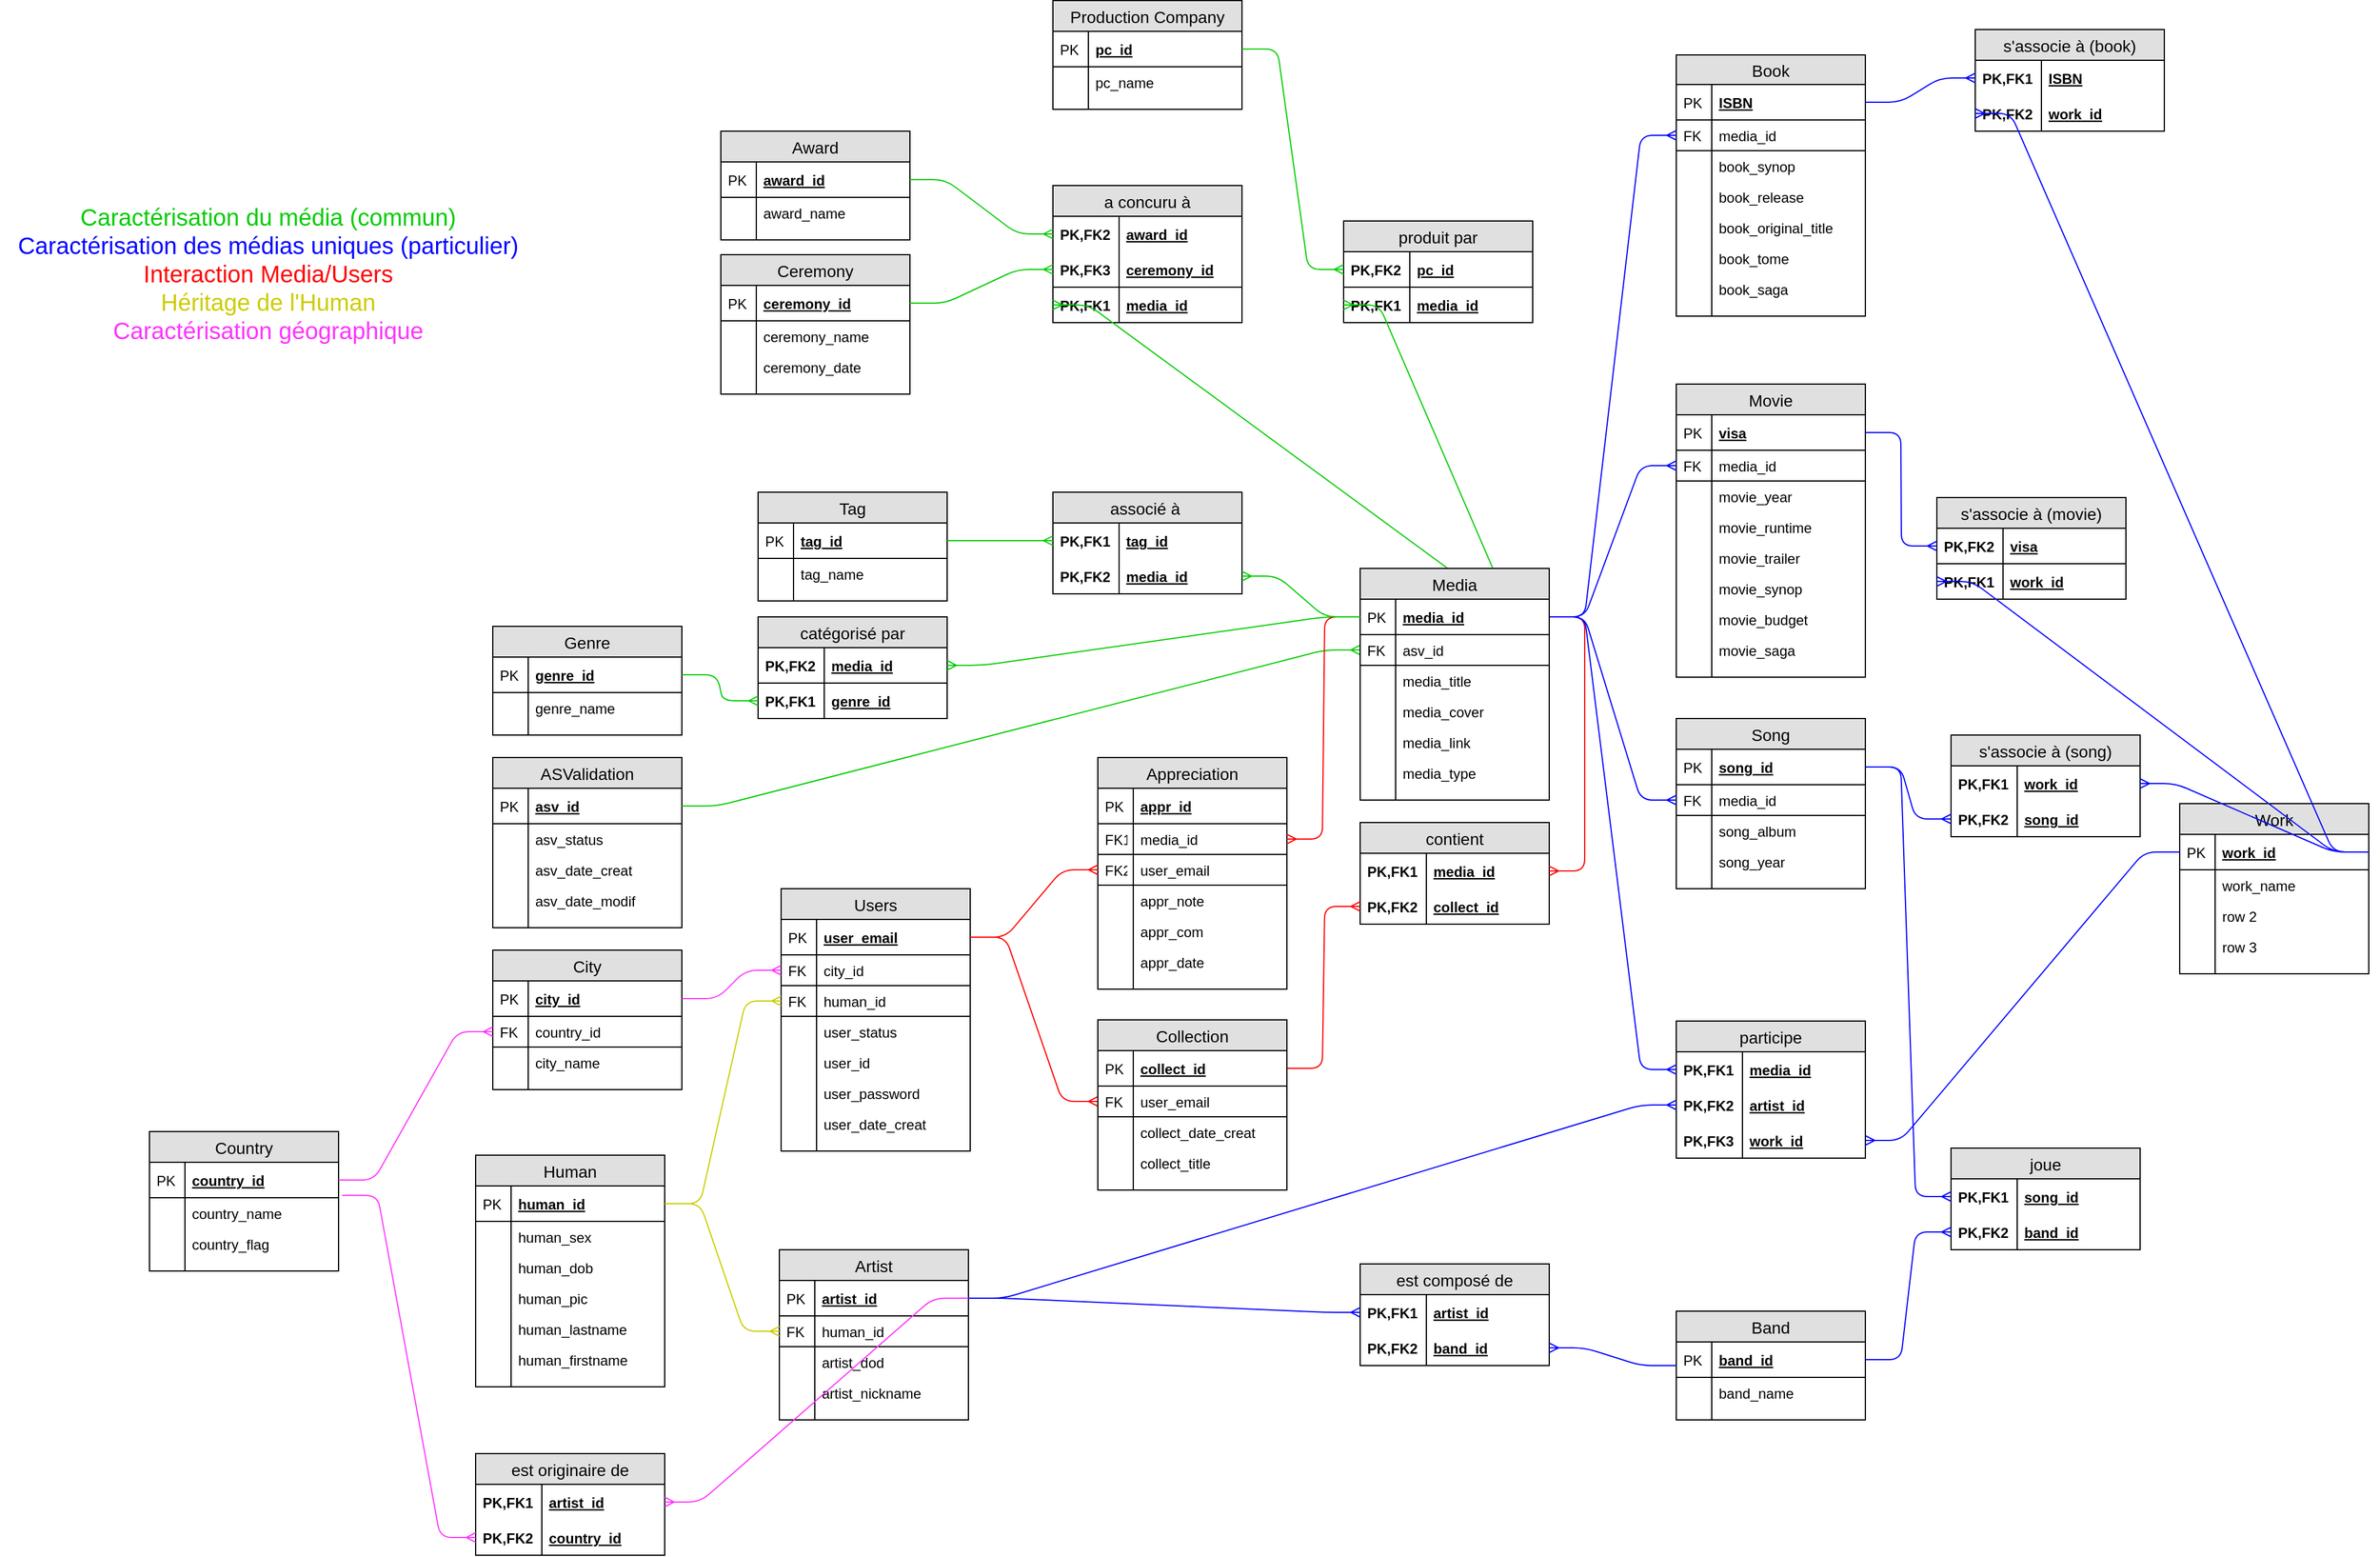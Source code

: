 <mxfile version="12.3.6" type="github" pages="1">
  <diagram id="IcQbwgy6QXkHRS2oxBj9" name="Page-1">
    <mxGraphModel dx="4416" dy="2262" grid="0" gridSize="10" guides="1" tooltips="1" connect="1" arrows="1" fold="1" page="0" pageScale="1" pageWidth="1169" pageHeight="827" math="0" shadow="0">
      <root>
        <mxCell id="0"/>
        <mxCell id="1" parent="0"/>
        <mxCell id="d0uJhMYpdYs-R570Tq8d-12" value="Users" style="swimlane;fontStyle=0;childLayout=stackLayout;horizontal=1;startSize=26;fillColor=#e0e0e0;horizontalStack=0;resizeParent=1;resizeParentMax=0;resizeLast=0;collapsible=1;marginBottom=0;swimlaneFillColor=#ffffff;align=center;fontSize=14;" parent="1" vertex="1">
          <mxGeometry x="-925" y="137" width="160" height="222" as="geometry"/>
        </mxCell>
        <mxCell id="d0uJhMYpdYs-R570Tq8d-13" value="user_email" style="shape=partialRectangle;top=0;left=0;right=0;bottom=1;align=left;verticalAlign=middle;fillColor=none;spacingLeft=34;spacingRight=4;overflow=hidden;rotatable=0;points=[[0,0.5],[1,0.5]];portConstraint=eastwest;dropTarget=0;fontStyle=5;fontSize=12;" parent="d0uJhMYpdYs-R570Tq8d-12" vertex="1">
          <mxGeometry y="26" width="160" height="30" as="geometry"/>
        </mxCell>
        <mxCell id="d0uJhMYpdYs-R570Tq8d-14" value="PK" style="shape=partialRectangle;top=0;left=0;bottom=0;fillColor=none;align=left;verticalAlign=middle;spacingLeft=4;spacingRight=4;overflow=hidden;rotatable=0;points=[];portConstraint=eastwest;part=1;fontSize=12;" parent="d0uJhMYpdYs-R570Tq8d-13" vertex="1" connectable="0">
          <mxGeometry width="30" height="30" as="geometry"/>
        </mxCell>
        <mxCell id="d0uJhMYpdYs-R570Tq8d-17" value="city_id" style="shape=partialRectangle;top=0;left=0;right=0;bottom=1;align=left;verticalAlign=top;fillColor=none;spacingLeft=34;spacingRight=4;overflow=hidden;rotatable=0;points=[[0,0.5],[1,0.5]];portConstraint=eastwest;dropTarget=0;fontSize=12;" parent="d0uJhMYpdYs-R570Tq8d-12" vertex="1">
          <mxGeometry y="56" width="160" height="26" as="geometry"/>
        </mxCell>
        <mxCell id="d0uJhMYpdYs-R570Tq8d-18" value="FK" style="shape=partialRectangle;top=0;left=0;bottom=0;fillColor=none;align=left;verticalAlign=top;spacingLeft=4;spacingRight=4;overflow=hidden;rotatable=0;points=[];portConstraint=eastwest;part=1;fontSize=12;" parent="d0uJhMYpdYs-R570Tq8d-17" vertex="1" connectable="0">
          <mxGeometry width="30" height="26" as="geometry"/>
        </mxCell>
        <mxCell id="d0uJhMYpdYs-R570Tq8d-15" value="human_id" style="shape=partialRectangle;top=0;left=0;right=0;bottom=1;align=left;verticalAlign=top;fillColor=none;spacingLeft=34;spacingRight=4;overflow=hidden;rotatable=0;points=[[0,0.5],[1,0.5]];portConstraint=eastwest;dropTarget=0;fontSize=12;" parent="d0uJhMYpdYs-R570Tq8d-12" vertex="1">
          <mxGeometry y="82" width="160" height="26" as="geometry"/>
        </mxCell>
        <mxCell id="d0uJhMYpdYs-R570Tq8d-16" value="FK" style="shape=partialRectangle;top=0;left=0;bottom=0;fillColor=none;align=left;verticalAlign=top;spacingLeft=4;spacingRight=4;overflow=hidden;rotatable=0;points=[];portConstraint=eastwest;part=1;fontSize=12;" parent="d0uJhMYpdYs-R570Tq8d-15" vertex="1" connectable="0">
          <mxGeometry width="30" height="26" as="geometry"/>
        </mxCell>
        <mxCell id="d0uJhMYpdYs-R570Tq8d-19" value="user_status" style="shape=partialRectangle;top=0;left=0;right=0;bottom=0;align=left;verticalAlign=top;fillColor=none;spacingLeft=34;spacingRight=4;overflow=hidden;rotatable=0;points=[[0,0.5],[1,0.5]];portConstraint=eastwest;dropTarget=0;fontSize=12;" parent="d0uJhMYpdYs-R570Tq8d-12" vertex="1">
          <mxGeometry y="108" width="160" height="26" as="geometry"/>
        </mxCell>
        <mxCell id="d0uJhMYpdYs-R570Tq8d-20" value="" style="shape=partialRectangle;top=0;left=0;bottom=0;fillColor=none;align=left;verticalAlign=top;spacingLeft=4;spacingRight=4;overflow=hidden;rotatable=0;points=[];portConstraint=eastwest;part=1;fontSize=12;" parent="d0uJhMYpdYs-R570Tq8d-19" vertex="1" connectable="0">
          <mxGeometry width="30" height="26" as="geometry"/>
        </mxCell>
        <mxCell id="d0uJhMYpdYs-R570Tq8d-21" value="user_id" style="shape=partialRectangle;top=0;left=0;right=0;bottom=0;align=left;verticalAlign=top;fillColor=none;spacingLeft=34;spacingRight=4;overflow=hidden;rotatable=0;points=[[0,0.5],[1,0.5]];portConstraint=eastwest;dropTarget=0;fontSize=12;" parent="d0uJhMYpdYs-R570Tq8d-12" vertex="1">
          <mxGeometry y="134" width="160" height="26" as="geometry"/>
        </mxCell>
        <mxCell id="d0uJhMYpdYs-R570Tq8d-22" value="" style="shape=partialRectangle;top=0;left=0;bottom=0;fillColor=none;align=left;verticalAlign=top;spacingLeft=4;spacingRight=4;overflow=hidden;rotatable=0;points=[];portConstraint=eastwest;part=1;fontSize=12;" parent="d0uJhMYpdYs-R570Tq8d-21" vertex="1" connectable="0">
          <mxGeometry width="30" height="26" as="geometry"/>
        </mxCell>
        <mxCell id="d0uJhMYpdYs-R570Tq8d-23" value="user_password" style="shape=partialRectangle;top=0;left=0;right=0;bottom=0;align=left;verticalAlign=top;fillColor=none;spacingLeft=34;spacingRight=4;overflow=hidden;rotatable=0;points=[[0,0.5],[1,0.5]];portConstraint=eastwest;dropTarget=0;fontSize=12;" parent="d0uJhMYpdYs-R570Tq8d-12" vertex="1">
          <mxGeometry y="160" width="160" height="26" as="geometry"/>
        </mxCell>
        <mxCell id="d0uJhMYpdYs-R570Tq8d-24" value="" style="shape=partialRectangle;top=0;left=0;bottom=0;fillColor=none;align=left;verticalAlign=top;spacingLeft=4;spacingRight=4;overflow=hidden;rotatable=0;points=[];portConstraint=eastwest;part=1;fontSize=12;" parent="d0uJhMYpdYs-R570Tq8d-23" vertex="1" connectable="0">
          <mxGeometry width="30" height="26" as="geometry"/>
        </mxCell>
        <mxCell id="d0uJhMYpdYs-R570Tq8d-25" value="user_date_creat" style="shape=partialRectangle;top=0;left=0;right=0;bottom=0;align=left;verticalAlign=top;fillColor=none;spacingLeft=34;spacingRight=4;overflow=hidden;rotatable=0;points=[[0,0.5],[1,0.5]];portConstraint=eastwest;dropTarget=0;fontSize=12;" parent="d0uJhMYpdYs-R570Tq8d-12" vertex="1">
          <mxGeometry y="186" width="160" height="26" as="geometry"/>
        </mxCell>
        <mxCell id="d0uJhMYpdYs-R570Tq8d-26" value="" style="shape=partialRectangle;top=0;left=0;bottom=0;fillColor=none;align=left;verticalAlign=top;spacingLeft=4;spacingRight=4;overflow=hidden;rotatable=0;points=[];portConstraint=eastwest;part=1;fontSize=12;" parent="d0uJhMYpdYs-R570Tq8d-25" vertex="1" connectable="0">
          <mxGeometry width="30" height="26" as="geometry"/>
        </mxCell>
        <mxCell id="d0uJhMYpdYs-R570Tq8d-27" value="" style="shape=partialRectangle;top=0;left=0;right=0;bottom=0;align=left;verticalAlign=top;fillColor=none;spacingLeft=34;spacingRight=4;overflow=hidden;rotatable=0;points=[[0,0.5],[1,0.5]];portConstraint=eastwest;dropTarget=0;fontSize=12;" parent="d0uJhMYpdYs-R570Tq8d-12" vertex="1">
          <mxGeometry y="212" width="160" height="10" as="geometry"/>
        </mxCell>
        <mxCell id="d0uJhMYpdYs-R570Tq8d-28" value="" style="shape=partialRectangle;top=0;left=0;bottom=0;fillColor=none;align=left;verticalAlign=top;spacingLeft=4;spacingRight=4;overflow=hidden;rotatable=0;points=[];portConstraint=eastwest;part=1;fontSize=12;" parent="d0uJhMYpdYs-R570Tq8d-27" vertex="1" connectable="0">
          <mxGeometry width="30" height="10" as="geometry"/>
        </mxCell>
        <mxCell id="d0uJhMYpdYs-R570Tq8d-29" value="Human" style="swimlane;fontStyle=0;childLayout=stackLayout;horizontal=1;startSize=26;fillColor=#e0e0e0;horizontalStack=0;resizeParent=1;resizeParentMax=0;resizeLast=0;collapsible=1;marginBottom=0;swimlaneFillColor=#ffffff;align=center;fontSize=14;" parent="1" vertex="1">
          <mxGeometry x="-1183.5" y="362.5" width="160" height="196" as="geometry"/>
        </mxCell>
        <mxCell id="d0uJhMYpdYs-R570Tq8d-30" value="human_id" style="shape=partialRectangle;top=0;left=0;right=0;bottom=1;align=left;verticalAlign=middle;fillColor=none;spacingLeft=34;spacingRight=4;overflow=hidden;rotatable=0;points=[[0,0.5],[1,0.5]];portConstraint=eastwest;dropTarget=0;fontStyle=5;fontSize=12;" parent="d0uJhMYpdYs-R570Tq8d-29" vertex="1">
          <mxGeometry y="26" width="160" height="30" as="geometry"/>
        </mxCell>
        <mxCell id="d0uJhMYpdYs-R570Tq8d-31" value="PK" style="shape=partialRectangle;top=0;left=0;bottom=0;fillColor=none;align=left;verticalAlign=middle;spacingLeft=4;spacingRight=4;overflow=hidden;rotatable=0;points=[];portConstraint=eastwest;part=1;fontSize=12;" parent="d0uJhMYpdYs-R570Tq8d-30" vertex="1" connectable="0">
          <mxGeometry width="30" height="30" as="geometry"/>
        </mxCell>
        <mxCell id="d0uJhMYpdYs-R570Tq8d-32" value="human_sex" style="shape=partialRectangle;top=0;left=0;right=0;bottom=0;align=left;verticalAlign=top;fillColor=none;spacingLeft=34;spacingRight=4;overflow=hidden;rotatable=0;points=[[0,0.5],[1,0.5]];portConstraint=eastwest;dropTarget=0;fontSize=12;" parent="d0uJhMYpdYs-R570Tq8d-29" vertex="1">
          <mxGeometry y="56" width="160" height="26" as="geometry"/>
        </mxCell>
        <mxCell id="d0uJhMYpdYs-R570Tq8d-33" value="" style="shape=partialRectangle;top=0;left=0;bottom=0;fillColor=none;align=left;verticalAlign=top;spacingLeft=4;spacingRight=4;overflow=hidden;rotatable=0;points=[];portConstraint=eastwest;part=1;fontSize=12;" parent="d0uJhMYpdYs-R570Tq8d-32" vertex="1" connectable="0">
          <mxGeometry width="30" height="26" as="geometry"/>
        </mxCell>
        <mxCell id="d0uJhMYpdYs-R570Tq8d-34" value="human_dob" style="shape=partialRectangle;top=0;left=0;right=0;bottom=0;align=left;verticalAlign=top;fillColor=none;spacingLeft=34;spacingRight=4;overflow=hidden;rotatable=0;points=[[0,0.5],[1,0.5]];portConstraint=eastwest;dropTarget=0;fontSize=12;" parent="d0uJhMYpdYs-R570Tq8d-29" vertex="1">
          <mxGeometry y="82" width="160" height="26" as="geometry"/>
        </mxCell>
        <mxCell id="d0uJhMYpdYs-R570Tq8d-35" value="" style="shape=partialRectangle;top=0;left=0;bottom=0;fillColor=none;align=left;verticalAlign=top;spacingLeft=4;spacingRight=4;overflow=hidden;rotatable=0;points=[];portConstraint=eastwest;part=1;fontSize=12;" parent="d0uJhMYpdYs-R570Tq8d-34" vertex="1" connectable="0">
          <mxGeometry width="30" height="26" as="geometry"/>
        </mxCell>
        <mxCell id="d0uJhMYpdYs-R570Tq8d-36" value="human_pic" style="shape=partialRectangle;top=0;left=0;right=0;bottom=0;align=left;verticalAlign=top;fillColor=none;spacingLeft=34;spacingRight=4;overflow=hidden;rotatable=0;points=[[0,0.5],[1,0.5]];portConstraint=eastwest;dropTarget=0;fontSize=12;" parent="d0uJhMYpdYs-R570Tq8d-29" vertex="1">
          <mxGeometry y="108" width="160" height="26" as="geometry"/>
        </mxCell>
        <mxCell id="d0uJhMYpdYs-R570Tq8d-37" value="" style="shape=partialRectangle;top=0;left=0;bottom=0;fillColor=none;align=left;verticalAlign=top;spacingLeft=4;spacingRight=4;overflow=hidden;rotatable=0;points=[];portConstraint=eastwest;part=1;fontSize=12;" parent="d0uJhMYpdYs-R570Tq8d-36" vertex="1" connectable="0">
          <mxGeometry width="30" height="26" as="geometry"/>
        </mxCell>
        <mxCell id="d0uJhMYpdYs-R570Tq8d-38" value="human_lastname" style="shape=partialRectangle;top=0;left=0;right=0;bottom=0;align=left;verticalAlign=top;fillColor=none;spacingLeft=34;spacingRight=4;overflow=hidden;rotatable=0;points=[[0,0.5],[1,0.5]];portConstraint=eastwest;dropTarget=0;fontSize=12;" parent="d0uJhMYpdYs-R570Tq8d-29" vertex="1">
          <mxGeometry y="134" width="160" height="26" as="geometry"/>
        </mxCell>
        <mxCell id="d0uJhMYpdYs-R570Tq8d-39" value="" style="shape=partialRectangle;top=0;left=0;bottom=0;fillColor=none;align=left;verticalAlign=top;spacingLeft=4;spacingRight=4;overflow=hidden;rotatable=0;points=[];portConstraint=eastwest;part=1;fontSize=12;" parent="d0uJhMYpdYs-R570Tq8d-38" vertex="1" connectable="0">
          <mxGeometry width="30" height="26" as="geometry"/>
        </mxCell>
        <mxCell id="d0uJhMYpdYs-R570Tq8d-40" value="human_firstname" style="shape=partialRectangle;top=0;left=0;right=0;bottom=0;align=left;verticalAlign=top;fillColor=none;spacingLeft=34;spacingRight=4;overflow=hidden;rotatable=0;points=[[0,0.5],[1,0.5]];portConstraint=eastwest;dropTarget=0;fontSize=12;" parent="d0uJhMYpdYs-R570Tq8d-29" vertex="1">
          <mxGeometry y="160" width="160" height="26" as="geometry"/>
        </mxCell>
        <mxCell id="d0uJhMYpdYs-R570Tq8d-41" value="" style="shape=partialRectangle;top=0;left=0;bottom=0;fillColor=none;align=left;verticalAlign=top;spacingLeft=4;spacingRight=4;overflow=hidden;rotatable=0;points=[];portConstraint=eastwest;part=1;fontSize=12;" parent="d0uJhMYpdYs-R570Tq8d-40" vertex="1" connectable="0">
          <mxGeometry width="30" height="26" as="geometry"/>
        </mxCell>
        <mxCell id="d0uJhMYpdYs-R570Tq8d-42" value="" style="shape=partialRectangle;top=0;left=0;right=0;bottom=0;align=left;verticalAlign=top;fillColor=none;spacingLeft=34;spacingRight=4;overflow=hidden;rotatable=0;points=[[0,0.5],[1,0.5]];portConstraint=eastwest;dropTarget=0;fontSize=12;" parent="d0uJhMYpdYs-R570Tq8d-29" vertex="1">
          <mxGeometry y="186" width="160" height="10" as="geometry"/>
        </mxCell>
        <mxCell id="d0uJhMYpdYs-R570Tq8d-43" value="" style="shape=partialRectangle;top=0;left=0;bottom=0;fillColor=none;align=left;verticalAlign=top;spacingLeft=4;spacingRight=4;overflow=hidden;rotatable=0;points=[];portConstraint=eastwest;part=1;fontSize=12;" parent="d0uJhMYpdYs-R570Tq8d-42" vertex="1" connectable="0">
          <mxGeometry width="30" height="10" as="geometry"/>
        </mxCell>
        <mxCell id="d0uJhMYpdYs-R570Tq8d-44" value="City" style="swimlane;fontStyle=0;childLayout=stackLayout;horizontal=1;startSize=26;fillColor=#e0e0e0;horizontalStack=0;resizeParent=1;resizeParentMax=0;resizeLast=0;collapsible=1;marginBottom=0;swimlaneFillColor=#ffffff;align=center;fontSize=14;" parent="1" vertex="1">
          <mxGeometry x="-1169" y="189" width="160" height="118" as="geometry"/>
        </mxCell>
        <mxCell id="d0uJhMYpdYs-R570Tq8d-45" value="city_id" style="shape=partialRectangle;top=0;left=0;right=0;bottom=1;align=left;verticalAlign=middle;fillColor=none;spacingLeft=34;spacingRight=4;overflow=hidden;rotatable=0;points=[[0,0.5],[1,0.5]];portConstraint=eastwest;dropTarget=0;fontStyle=5;fontSize=12;" parent="d0uJhMYpdYs-R570Tq8d-44" vertex="1">
          <mxGeometry y="26" width="160" height="30" as="geometry"/>
        </mxCell>
        <mxCell id="d0uJhMYpdYs-R570Tq8d-46" value="PK" style="shape=partialRectangle;top=0;left=0;bottom=0;fillColor=none;align=left;verticalAlign=middle;spacingLeft=4;spacingRight=4;overflow=hidden;rotatable=0;points=[];portConstraint=eastwest;part=1;fontSize=12;" parent="d0uJhMYpdYs-R570Tq8d-45" vertex="1" connectable="0">
          <mxGeometry width="30" height="30" as="geometry"/>
        </mxCell>
        <mxCell id="d0uJhMYpdYs-R570Tq8d-47" value="country_id" style="shape=partialRectangle;top=0;left=0;right=0;bottom=1;align=left;verticalAlign=top;fillColor=none;spacingLeft=34;spacingRight=4;overflow=hidden;rotatable=0;points=[[0,0.5],[1,0.5]];portConstraint=eastwest;dropTarget=0;fontSize=12;" parent="d0uJhMYpdYs-R570Tq8d-44" vertex="1">
          <mxGeometry y="56" width="160" height="26" as="geometry"/>
        </mxCell>
        <mxCell id="d0uJhMYpdYs-R570Tq8d-48" value="FK" style="shape=partialRectangle;top=0;left=0;bottom=0;fillColor=none;align=left;verticalAlign=top;spacingLeft=4;spacingRight=4;overflow=hidden;rotatable=0;points=[];portConstraint=eastwest;part=1;fontSize=12;" parent="d0uJhMYpdYs-R570Tq8d-47" vertex="1" connectable="0">
          <mxGeometry width="30" height="26" as="geometry"/>
        </mxCell>
        <mxCell id="d0uJhMYpdYs-R570Tq8d-49" value="city_name" style="shape=partialRectangle;top=0;left=0;right=0;bottom=0;align=left;verticalAlign=top;fillColor=none;spacingLeft=34;spacingRight=4;overflow=hidden;rotatable=0;points=[[0,0.5],[1,0.5]];portConstraint=eastwest;dropTarget=0;fontSize=12;" parent="d0uJhMYpdYs-R570Tq8d-44" vertex="1">
          <mxGeometry y="82" width="160" height="26" as="geometry"/>
        </mxCell>
        <mxCell id="d0uJhMYpdYs-R570Tq8d-50" value="" style="shape=partialRectangle;top=0;left=0;bottom=0;fillColor=none;align=left;verticalAlign=top;spacingLeft=4;spacingRight=4;overflow=hidden;rotatable=0;points=[];portConstraint=eastwest;part=1;fontSize=12;" parent="d0uJhMYpdYs-R570Tq8d-49" vertex="1" connectable="0">
          <mxGeometry width="30" height="26" as="geometry"/>
        </mxCell>
        <mxCell id="d0uJhMYpdYs-R570Tq8d-51" value="" style="shape=partialRectangle;top=0;left=0;right=0;bottom=0;align=left;verticalAlign=top;fillColor=none;spacingLeft=34;spacingRight=4;overflow=hidden;rotatable=0;points=[[0,0.5],[1,0.5]];portConstraint=eastwest;dropTarget=0;fontSize=12;" parent="d0uJhMYpdYs-R570Tq8d-44" vertex="1">
          <mxGeometry y="108" width="160" height="10" as="geometry"/>
        </mxCell>
        <mxCell id="d0uJhMYpdYs-R570Tq8d-52" value="" style="shape=partialRectangle;top=0;left=0;bottom=0;fillColor=none;align=left;verticalAlign=top;spacingLeft=4;spacingRight=4;overflow=hidden;rotatable=0;points=[];portConstraint=eastwest;part=1;fontSize=12;" parent="d0uJhMYpdYs-R570Tq8d-51" vertex="1" connectable="0">
          <mxGeometry width="30" height="10" as="geometry"/>
        </mxCell>
        <mxCell id="d0uJhMYpdYs-R570Tq8d-53" value="Ceremony" style="swimlane;fontStyle=0;childLayout=stackLayout;horizontal=1;startSize=26;fillColor=#e0e0e0;horizontalStack=0;resizeParent=1;resizeParentMax=0;resizeLast=0;collapsible=1;marginBottom=0;swimlaneFillColor=#ffffff;align=center;fontSize=14;" parent="1" vertex="1">
          <mxGeometry x="-976" y="-399.5" width="160" height="118" as="geometry"/>
        </mxCell>
        <mxCell id="d0uJhMYpdYs-R570Tq8d-54" value="ceremony_id" style="shape=partialRectangle;top=0;left=0;right=0;bottom=1;align=left;verticalAlign=middle;fillColor=none;spacingLeft=34;spacingRight=4;overflow=hidden;rotatable=0;points=[[0,0.5],[1,0.5]];portConstraint=eastwest;dropTarget=0;fontStyle=5;fontSize=12;" parent="d0uJhMYpdYs-R570Tq8d-53" vertex="1">
          <mxGeometry y="26" width="160" height="30" as="geometry"/>
        </mxCell>
        <mxCell id="d0uJhMYpdYs-R570Tq8d-55" value="PK" style="shape=partialRectangle;top=0;left=0;bottom=0;fillColor=none;align=left;verticalAlign=middle;spacingLeft=4;spacingRight=4;overflow=hidden;rotatable=0;points=[];portConstraint=eastwest;part=1;fontSize=12;" parent="d0uJhMYpdYs-R570Tq8d-54" vertex="1" connectable="0">
          <mxGeometry width="30" height="30" as="geometry"/>
        </mxCell>
        <mxCell id="d0uJhMYpdYs-R570Tq8d-56" value="ceremony_name" style="shape=partialRectangle;top=0;left=0;right=0;bottom=0;align=left;verticalAlign=top;fillColor=none;spacingLeft=34;spacingRight=4;overflow=hidden;rotatable=0;points=[[0,0.5],[1,0.5]];portConstraint=eastwest;dropTarget=0;fontSize=12;" parent="d0uJhMYpdYs-R570Tq8d-53" vertex="1">
          <mxGeometry y="56" width="160" height="26" as="geometry"/>
        </mxCell>
        <mxCell id="d0uJhMYpdYs-R570Tq8d-57" value="" style="shape=partialRectangle;top=0;left=0;bottom=0;fillColor=none;align=left;verticalAlign=top;spacingLeft=4;spacingRight=4;overflow=hidden;rotatable=0;points=[];portConstraint=eastwest;part=1;fontSize=12;" parent="d0uJhMYpdYs-R570Tq8d-56" vertex="1" connectable="0">
          <mxGeometry width="30" height="26" as="geometry"/>
        </mxCell>
        <mxCell id="d0uJhMYpdYs-R570Tq8d-58" value="ceremony_date" style="shape=partialRectangle;top=0;left=0;right=0;bottom=0;align=left;verticalAlign=top;fillColor=none;spacingLeft=34;spacingRight=4;overflow=hidden;rotatable=0;points=[[0,0.5],[1,0.5]];portConstraint=eastwest;dropTarget=0;fontSize=12;" parent="d0uJhMYpdYs-R570Tq8d-53" vertex="1">
          <mxGeometry y="82" width="160" height="26" as="geometry"/>
        </mxCell>
        <mxCell id="d0uJhMYpdYs-R570Tq8d-59" value="" style="shape=partialRectangle;top=0;left=0;bottom=0;fillColor=none;align=left;verticalAlign=top;spacingLeft=4;spacingRight=4;overflow=hidden;rotatable=0;points=[];portConstraint=eastwest;part=1;fontSize=12;" parent="d0uJhMYpdYs-R570Tq8d-58" vertex="1" connectable="0">
          <mxGeometry width="30" height="26" as="geometry"/>
        </mxCell>
        <mxCell id="d0uJhMYpdYs-R570Tq8d-60" value="" style="shape=partialRectangle;top=0;left=0;right=0;bottom=0;align=left;verticalAlign=top;fillColor=none;spacingLeft=34;spacingRight=4;overflow=hidden;rotatable=0;points=[[0,0.5],[1,0.5]];portConstraint=eastwest;dropTarget=0;fontSize=12;" parent="d0uJhMYpdYs-R570Tq8d-53" vertex="1">
          <mxGeometry y="108" width="160" height="10" as="geometry"/>
        </mxCell>
        <mxCell id="d0uJhMYpdYs-R570Tq8d-61" value="" style="shape=partialRectangle;top=0;left=0;bottom=0;fillColor=none;align=left;verticalAlign=top;spacingLeft=4;spacingRight=4;overflow=hidden;rotatable=0;points=[];portConstraint=eastwest;part=1;fontSize=12;" parent="d0uJhMYpdYs-R570Tq8d-60" vertex="1" connectable="0">
          <mxGeometry width="30" height="10" as="geometry"/>
        </mxCell>
        <mxCell id="d0uJhMYpdYs-R570Tq8d-62" value="Movie" style="swimlane;fontStyle=0;childLayout=stackLayout;horizontal=1;startSize=26;fillColor=#e0e0e0;horizontalStack=0;resizeParent=1;resizeParentMax=0;resizeLast=0;collapsible=1;marginBottom=0;swimlaneFillColor=#ffffff;align=center;fontSize=14;" parent="1" vertex="1">
          <mxGeometry x="-167.5" y="-290" width="160" height="248" as="geometry"/>
        </mxCell>
        <mxCell id="d0uJhMYpdYs-R570Tq8d-63" value="visa" style="shape=partialRectangle;top=0;left=0;right=0;bottom=1;align=left;verticalAlign=middle;fillColor=none;spacingLeft=34;spacingRight=4;overflow=hidden;rotatable=0;points=[[0,0.5],[1,0.5]];portConstraint=eastwest;dropTarget=0;fontStyle=5;fontSize=12;" parent="d0uJhMYpdYs-R570Tq8d-62" vertex="1">
          <mxGeometry y="26" width="160" height="30" as="geometry"/>
        </mxCell>
        <mxCell id="d0uJhMYpdYs-R570Tq8d-64" value="PK" style="shape=partialRectangle;top=0;left=0;bottom=0;fillColor=none;align=left;verticalAlign=middle;spacingLeft=4;spacingRight=4;overflow=hidden;rotatable=0;points=[];portConstraint=eastwest;part=1;fontSize=12;" parent="d0uJhMYpdYs-R570Tq8d-63" vertex="1" connectable="0">
          <mxGeometry width="30" height="30" as="geometry"/>
        </mxCell>
        <mxCell id="d0uJhMYpdYs-R570Tq8d-65" value="media_id" style="shape=partialRectangle;top=0;left=0;right=0;bottom=1;align=left;verticalAlign=top;fillColor=none;spacingLeft=34;spacingRight=4;overflow=hidden;rotatable=0;points=[[0,0.5],[1,0.5]];portConstraint=eastwest;dropTarget=0;fontSize=12;" parent="d0uJhMYpdYs-R570Tq8d-62" vertex="1">
          <mxGeometry y="56" width="160" height="26" as="geometry"/>
        </mxCell>
        <mxCell id="d0uJhMYpdYs-R570Tq8d-66" value="FK" style="shape=partialRectangle;top=0;left=0;bottom=0;fillColor=none;align=left;verticalAlign=top;spacingLeft=4;spacingRight=4;overflow=hidden;rotatable=0;points=[];portConstraint=eastwest;part=1;fontSize=12;" parent="d0uJhMYpdYs-R570Tq8d-65" vertex="1" connectable="0">
          <mxGeometry width="30" height="26" as="geometry"/>
        </mxCell>
        <mxCell id="d0uJhMYpdYs-R570Tq8d-67" value="movie_year" style="shape=partialRectangle;top=0;left=0;right=0;bottom=0;align=left;verticalAlign=top;fillColor=none;spacingLeft=34;spacingRight=4;overflow=hidden;rotatable=0;points=[[0,0.5],[1,0.5]];portConstraint=eastwest;dropTarget=0;fontSize=12;" parent="d0uJhMYpdYs-R570Tq8d-62" vertex="1">
          <mxGeometry y="82" width="160" height="26" as="geometry"/>
        </mxCell>
        <mxCell id="d0uJhMYpdYs-R570Tq8d-68" value="" style="shape=partialRectangle;top=0;left=0;bottom=0;fillColor=none;align=left;verticalAlign=top;spacingLeft=4;spacingRight=4;overflow=hidden;rotatable=0;points=[];portConstraint=eastwest;part=1;fontSize=12;" parent="d0uJhMYpdYs-R570Tq8d-67" vertex="1" connectable="0">
          <mxGeometry width="30" height="26" as="geometry"/>
        </mxCell>
        <mxCell id="d0uJhMYpdYs-R570Tq8d-69" value="movie_runtime" style="shape=partialRectangle;top=0;left=0;right=0;bottom=0;align=left;verticalAlign=top;fillColor=none;spacingLeft=34;spacingRight=4;overflow=hidden;rotatable=0;points=[[0,0.5],[1,0.5]];portConstraint=eastwest;dropTarget=0;fontSize=12;" parent="d0uJhMYpdYs-R570Tq8d-62" vertex="1">
          <mxGeometry y="108" width="160" height="26" as="geometry"/>
        </mxCell>
        <mxCell id="d0uJhMYpdYs-R570Tq8d-70" value="" style="shape=partialRectangle;top=0;left=0;bottom=0;fillColor=none;align=left;verticalAlign=top;spacingLeft=4;spacingRight=4;overflow=hidden;rotatable=0;points=[];portConstraint=eastwest;part=1;fontSize=12;" parent="d0uJhMYpdYs-R570Tq8d-69" vertex="1" connectable="0">
          <mxGeometry width="30" height="26" as="geometry"/>
        </mxCell>
        <mxCell id="d0uJhMYpdYs-R570Tq8d-71" value="movie_trailer" style="shape=partialRectangle;top=0;left=0;right=0;bottom=0;align=left;verticalAlign=top;fillColor=none;spacingLeft=34;spacingRight=4;overflow=hidden;rotatable=0;points=[[0,0.5],[1,0.5]];portConstraint=eastwest;dropTarget=0;fontSize=12;" parent="d0uJhMYpdYs-R570Tq8d-62" vertex="1">
          <mxGeometry y="134" width="160" height="26" as="geometry"/>
        </mxCell>
        <mxCell id="d0uJhMYpdYs-R570Tq8d-72" value="" style="shape=partialRectangle;top=0;left=0;bottom=0;fillColor=none;align=left;verticalAlign=top;spacingLeft=4;spacingRight=4;overflow=hidden;rotatable=0;points=[];portConstraint=eastwest;part=1;fontSize=12;" parent="d0uJhMYpdYs-R570Tq8d-71" vertex="1" connectable="0">
          <mxGeometry width="30" height="26" as="geometry"/>
        </mxCell>
        <mxCell id="d0uJhMYpdYs-R570Tq8d-73" value="movie_synop" style="shape=partialRectangle;top=0;left=0;right=0;bottom=0;align=left;verticalAlign=top;fillColor=none;spacingLeft=34;spacingRight=4;overflow=hidden;rotatable=0;points=[[0,0.5],[1,0.5]];portConstraint=eastwest;dropTarget=0;fontSize=12;" parent="d0uJhMYpdYs-R570Tq8d-62" vertex="1">
          <mxGeometry y="160" width="160" height="26" as="geometry"/>
        </mxCell>
        <mxCell id="d0uJhMYpdYs-R570Tq8d-74" value="" style="shape=partialRectangle;top=0;left=0;bottom=0;fillColor=none;align=left;verticalAlign=top;spacingLeft=4;spacingRight=4;overflow=hidden;rotatable=0;points=[];portConstraint=eastwest;part=1;fontSize=12;" parent="d0uJhMYpdYs-R570Tq8d-73" vertex="1" connectable="0">
          <mxGeometry width="30" height="26" as="geometry"/>
        </mxCell>
        <mxCell id="d0uJhMYpdYs-R570Tq8d-75" value="movie_budget" style="shape=partialRectangle;top=0;left=0;right=0;bottom=0;align=left;verticalAlign=top;fillColor=none;spacingLeft=34;spacingRight=4;overflow=hidden;rotatable=0;points=[[0,0.5],[1,0.5]];portConstraint=eastwest;dropTarget=0;fontSize=12;" parent="d0uJhMYpdYs-R570Tq8d-62" vertex="1">
          <mxGeometry y="186" width="160" height="26" as="geometry"/>
        </mxCell>
        <mxCell id="d0uJhMYpdYs-R570Tq8d-76" value="" style="shape=partialRectangle;top=0;left=0;bottom=0;fillColor=none;align=left;verticalAlign=top;spacingLeft=4;spacingRight=4;overflow=hidden;rotatable=0;points=[];portConstraint=eastwest;part=1;fontSize=12;" parent="d0uJhMYpdYs-R570Tq8d-75" vertex="1" connectable="0">
          <mxGeometry width="30" height="26" as="geometry"/>
        </mxCell>
        <mxCell id="d0uJhMYpdYs-R570Tq8d-77" value="movie_saga" style="shape=partialRectangle;top=0;left=0;right=0;bottom=0;align=left;verticalAlign=top;fillColor=none;spacingLeft=34;spacingRight=4;overflow=hidden;rotatable=0;points=[[0,0.5],[1,0.5]];portConstraint=eastwest;dropTarget=0;fontSize=12;" parent="d0uJhMYpdYs-R570Tq8d-62" vertex="1">
          <mxGeometry y="212" width="160" height="26" as="geometry"/>
        </mxCell>
        <mxCell id="d0uJhMYpdYs-R570Tq8d-78" value="" style="shape=partialRectangle;top=0;left=0;bottom=0;fillColor=none;align=left;verticalAlign=top;spacingLeft=4;spacingRight=4;overflow=hidden;rotatable=0;points=[];portConstraint=eastwest;part=1;fontSize=12;" parent="d0uJhMYpdYs-R570Tq8d-77" vertex="1" connectable="0">
          <mxGeometry width="30" height="26" as="geometry"/>
        </mxCell>
        <mxCell id="d0uJhMYpdYs-R570Tq8d-79" value="" style="shape=partialRectangle;top=0;left=0;right=0;bottom=0;align=left;verticalAlign=top;fillColor=none;spacingLeft=34;spacingRight=4;overflow=hidden;rotatable=0;points=[[0,0.5],[1,0.5]];portConstraint=eastwest;dropTarget=0;fontSize=12;" parent="d0uJhMYpdYs-R570Tq8d-62" vertex="1">
          <mxGeometry y="238" width="160" height="10" as="geometry"/>
        </mxCell>
        <mxCell id="d0uJhMYpdYs-R570Tq8d-80" value="" style="shape=partialRectangle;top=0;left=0;bottom=0;fillColor=none;align=left;verticalAlign=top;spacingLeft=4;spacingRight=4;overflow=hidden;rotatable=0;points=[];portConstraint=eastwest;part=1;fontSize=12;" parent="d0uJhMYpdYs-R570Tq8d-79" vertex="1" connectable="0">
          <mxGeometry width="30" height="10" as="geometry"/>
        </mxCell>
        <mxCell id="d0uJhMYpdYs-R570Tq8d-81" value="Genre" style="swimlane;fontStyle=0;childLayout=stackLayout;horizontal=1;startSize=26;fillColor=#e0e0e0;horizontalStack=0;resizeParent=1;resizeParentMax=0;resizeLast=0;collapsible=1;marginBottom=0;swimlaneFillColor=#ffffff;align=center;fontSize=14;" parent="1" vertex="1">
          <mxGeometry x="-1169" y="-85" width="160" height="92" as="geometry"/>
        </mxCell>
        <mxCell id="d0uJhMYpdYs-R570Tq8d-82" value="genre_id" style="shape=partialRectangle;top=0;left=0;right=0;bottom=1;align=left;verticalAlign=middle;fillColor=none;spacingLeft=34;spacingRight=4;overflow=hidden;rotatable=0;points=[[0,0.5],[1,0.5]];portConstraint=eastwest;dropTarget=0;fontStyle=5;fontSize=12;" parent="d0uJhMYpdYs-R570Tq8d-81" vertex="1">
          <mxGeometry y="26" width="160" height="30" as="geometry"/>
        </mxCell>
        <mxCell id="d0uJhMYpdYs-R570Tq8d-83" value="PK" style="shape=partialRectangle;top=0;left=0;bottom=0;fillColor=none;align=left;verticalAlign=middle;spacingLeft=4;spacingRight=4;overflow=hidden;rotatable=0;points=[];portConstraint=eastwest;part=1;fontSize=12;" parent="d0uJhMYpdYs-R570Tq8d-82" vertex="1" connectable="0">
          <mxGeometry width="30" height="30" as="geometry"/>
        </mxCell>
        <mxCell id="d0uJhMYpdYs-R570Tq8d-84" value="genre_name" style="shape=partialRectangle;top=0;left=0;right=0;bottom=0;align=left;verticalAlign=top;fillColor=none;spacingLeft=34;spacingRight=4;overflow=hidden;rotatable=0;points=[[0,0.5],[1,0.5]];portConstraint=eastwest;dropTarget=0;fontSize=12;" parent="d0uJhMYpdYs-R570Tq8d-81" vertex="1">
          <mxGeometry y="56" width="160" height="26" as="geometry"/>
        </mxCell>
        <mxCell id="d0uJhMYpdYs-R570Tq8d-85" value="" style="shape=partialRectangle;top=0;left=0;bottom=0;fillColor=none;align=left;verticalAlign=top;spacingLeft=4;spacingRight=4;overflow=hidden;rotatable=0;points=[];portConstraint=eastwest;part=1;fontSize=12;" parent="d0uJhMYpdYs-R570Tq8d-84" vertex="1" connectable="0">
          <mxGeometry width="30" height="26" as="geometry"/>
        </mxCell>
        <mxCell id="d0uJhMYpdYs-R570Tq8d-86" value="" style="shape=partialRectangle;top=0;left=0;right=0;bottom=0;align=left;verticalAlign=top;fillColor=none;spacingLeft=34;spacingRight=4;overflow=hidden;rotatable=0;points=[[0,0.5],[1,0.5]];portConstraint=eastwest;dropTarget=0;fontSize=12;" parent="d0uJhMYpdYs-R570Tq8d-81" vertex="1">
          <mxGeometry y="82" width="160" height="10" as="geometry"/>
        </mxCell>
        <mxCell id="d0uJhMYpdYs-R570Tq8d-87" value="" style="shape=partialRectangle;top=0;left=0;bottom=0;fillColor=none;align=left;verticalAlign=top;spacingLeft=4;spacingRight=4;overflow=hidden;rotatable=0;points=[];portConstraint=eastwest;part=1;fontSize=12;" parent="d0uJhMYpdYs-R570Tq8d-86" vertex="1" connectable="0">
          <mxGeometry width="30" height="10" as="geometry"/>
        </mxCell>
        <mxCell id="d0uJhMYpdYs-R570Tq8d-88" value="Tag" style="swimlane;fontStyle=0;childLayout=stackLayout;horizontal=1;startSize=26;fillColor=#e0e0e0;horizontalStack=0;resizeParent=1;resizeParentMax=0;resizeLast=0;collapsible=1;marginBottom=0;swimlaneFillColor=#ffffff;align=center;fontSize=14;" parent="1" vertex="1">
          <mxGeometry x="-944.5" y="-198.5" width="160" height="92" as="geometry"/>
        </mxCell>
        <mxCell id="d0uJhMYpdYs-R570Tq8d-89" value="tag_id" style="shape=partialRectangle;top=0;left=0;right=0;bottom=1;align=left;verticalAlign=middle;fillColor=none;spacingLeft=34;spacingRight=4;overflow=hidden;rotatable=0;points=[[0,0.5],[1,0.5]];portConstraint=eastwest;dropTarget=0;fontStyle=5;fontSize=12;" parent="d0uJhMYpdYs-R570Tq8d-88" vertex="1">
          <mxGeometry y="26" width="160" height="30" as="geometry"/>
        </mxCell>
        <mxCell id="d0uJhMYpdYs-R570Tq8d-90" value="PK" style="shape=partialRectangle;top=0;left=0;bottom=0;fillColor=none;align=left;verticalAlign=middle;spacingLeft=4;spacingRight=4;overflow=hidden;rotatable=0;points=[];portConstraint=eastwest;part=1;fontSize=12;" parent="d0uJhMYpdYs-R570Tq8d-89" vertex="1" connectable="0">
          <mxGeometry width="30" height="30" as="geometry"/>
        </mxCell>
        <mxCell id="d0uJhMYpdYs-R570Tq8d-91" value="tag_name" style="shape=partialRectangle;top=0;left=0;right=0;bottom=0;align=left;verticalAlign=top;fillColor=none;spacingLeft=34;spacingRight=4;overflow=hidden;rotatable=0;points=[[0,0.5],[1,0.5]];portConstraint=eastwest;dropTarget=0;fontSize=12;" parent="d0uJhMYpdYs-R570Tq8d-88" vertex="1">
          <mxGeometry y="56" width="160" height="26" as="geometry"/>
        </mxCell>
        <mxCell id="d0uJhMYpdYs-R570Tq8d-92" value="" style="shape=partialRectangle;top=0;left=0;bottom=0;fillColor=none;align=left;verticalAlign=top;spacingLeft=4;spacingRight=4;overflow=hidden;rotatable=0;points=[];portConstraint=eastwest;part=1;fontSize=12;" parent="d0uJhMYpdYs-R570Tq8d-91" vertex="1" connectable="0">
          <mxGeometry width="30" height="26" as="geometry"/>
        </mxCell>
        <mxCell id="d0uJhMYpdYs-R570Tq8d-93" value="" style="shape=partialRectangle;top=0;left=0;right=0;bottom=0;align=left;verticalAlign=top;fillColor=none;spacingLeft=34;spacingRight=4;overflow=hidden;rotatable=0;points=[[0,0.5],[1,0.5]];portConstraint=eastwest;dropTarget=0;fontSize=12;" parent="d0uJhMYpdYs-R570Tq8d-88" vertex="1">
          <mxGeometry y="82" width="160" height="10" as="geometry"/>
        </mxCell>
        <mxCell id="d0uJhMYpdYs-R570Tq8d-94" value="" style="shape=partialRectangle;top=0;left=0;bottom=0;fillColor=none;align=left;verticalAlign=top;spacingLeft=4;spacingRight=4;overflow=hidden;rotatable=0;points=[];portConstraint=eastwest;part=1;fontSize=12;" parent="d0uJhMYpdYs-R570Tq8d-93" vertex="1" connectable="0">
          <mxGeometry width="30" height="10" as="geometry"/>
        </mxCell>
        <mxCell id="d0uJhMYpdYs-R570Tq8d-95" value="Artist" style="swimlane;fontStyle=0;childLayout=stackLayout;horizontal=1;startSize=26;fillColor=#e0e0e0;horizontalStack=0;resizeParent=1;resizeParentMax=0;resizeLast=0;collapsible=1;marginBottom=0;swimlaneFillColor=#ffffff;align=center;fontSize=14;" parent="1" vertex="1">
          <mxGeometry x="-926.5" y="442.5" width="160" height="144" as="geometry"/>
        </mxCell>
        <mxCell id="d0uJhMYpdYs-R570Tq8d-96" value="artist_id" style="shape=partialRectangle;top=0;left=0;right=0;bottom=1;align=left;verticalAlign=middle;fillColor=none;spacingLeft=34;spacingRight=4;overflow=hidden;rotatable=0;points=[[0,0.5],[1,0.5]];portConstraint=eastwest;dropTarget=0;fontStyle=5;fontSize=12;" parent="d0uJhMYpdYs-R570Tq8d-95" vertex="1">
          <mxGeometry y="26" width="160" height="30" as="geometry"/>
        </mxCell>
        <mxCell id="d0uJhMYpdYs-R570Tq8d-97" value="PK" style="shape=partialRectangle;top=0;left=0;bottom=0;fillColor=none;align=left;verticalAlign=middle;spacingLeft=4;spacingRight=4;overflow=hidden;rotatable=0;points=[];portConstraint=eastwest;part=1;fontSize=12;" parent="d0uJhMYpdYs-R570Tq8d-96" vertex="1" connectable="0">
          <mxGeometry width="30" height="30" as="geometry"/>
        </mxCell>
        <mxCell id="d0uJhMYpdYs-R570Tq8d-98" value="human_id" style="shape=partialRectangle;top=0;left=0;right=0;bottom=1;align=left;verticalAlign=top;fillColor=none;spacingLeft=34;spacingRight=4;overflow=hidden;rotatable=0;points=[[0,0.5],[1,0.5]];portConstraint=eastwest;dropTarget=0;fontSize=12;" parent="d0uJhMYpdYs-R570Tq8d-95" vertex="1">
          <mxGeometry y="56" width="160" height="26" as="geometry"/>
        </mxCell>
        <mxCell id="d0uJhMYpdYs-R570Tq8d-99" value="FK" style="shape=partialRectangle;top=0;left=0;bottom=0;fillColor=none;align=left;verticalAlign=top;spacingLeft=4;spacingRight=4;overflow=hidden;rotatable=0;points=[];portConstraint=eastwest;part=1;fontSize=12;" parent="d0uJhMYpdYs-R570Tq8d-98" vertex="1" connectable="0">
          <mxGeometry width="30" height="26" as="geometry"/>
        </mxCell>
        <mxCell id="d0uJhMYpdYs-R570Tq8d-100" value="artist_dod" style="shape=partialRectangle;top=0;left=0;right=0;bottom=0;align=left;verticalAlign=top;fillColor=none;spacingLeft=34;spacingRight=4;overflow=hidden;rotatable=0;points=[[0,0.5],[1,0.5]];portConstraint=eastwest;dropTarget=0;fontSize=12;" parent="d0uJhMYpdYs-R570Tq8d-95" vertex="1">
          <mxGeometry y="82" width="160" height="26" as="geometry"/>
        </mxCell>
        <mxCell id="d0uJhMYpdYs-R570Tq8d-101" value="" style="shape=partialRectangle;top=0;left=0;bottom=0;fillColor=none;align=left;verticalAlign=top;spacingLeft=4;spacingRight=4;overflow=hidden;rotatable=0;points=[];portConstraint=eastwest;part=1;fontSize=12;" parent="d0uJhMYpdYs-R570Tq8d-100" vertex="1" connectable="0">
          <mxGeometry width="30" height="26" as="geometry"/>
        </mxCell>
        <mxCell id="d0uJhMYpdYs-R570Tq8d-102" value="artist_nickname" style="shape=partialRectangle;top=0;left=0;right=0;bottom=0;align=left;verticalAlign=top;fillColor=none;spacingLeft=34;spacingRight=4;overflow=hidden;rotatable=0;points=[[0,0.5],[1,0.5]];portConstraint=eastwest;dropTarget=0;fontSize=12;" parent="d0uJhMYpdYs-R570Tq8d-95" vertex="1">
          <mxGeometry y="108" width="160" height="26" as="geometry"/>
        </mxCell>
        <mxCell id="d0uJhMYpdYs-R570Tq8d-103" value="" style="shape=partialRectangle;top=0;left=0;bottom=0;fillColor=none;align=left;verticalAlign=top;spacingLeft=4;spacingRight=4;overflow=hidden;rotatable=0;points=[];portConstraint=eastwest;part=1;fontSize=12;" parent="d0uJhMYpdYs-R570Tq8d-102" vertex="1" connectable="0">
          <mxGeometry width="30" height="26" as="geometry"/>
        </mxCell>
        <mxCell id="d0uJhMYpdYs-R570Tq8d-104" value="" style="shape=partialRectangle;top=0;left=0;right=0;bottom=0;align=left;verticalAlign=top;fillColor=none;spacingLeft=34;spacingRight=4;overflow=hidden;rotatable=0;points=[[0,0.5],[1,0.5]];portConstraint=eastwest;dropTarget=0;fontSize=12;" parent="d0uJhMYpdYs-R570Tq8d-95" vertex="1">
          <mxGeometry y="134" width="160" height="10" as="geometry"/>
        </mxCell>
        <mxCell id="d0uJhMYpdYs-R570Tq8d-105" value="" style="shape=partialRectangle;top=0;left=0;bottom=0;fillColor=none;align=left;verticalAlign=top;spacingLeft=4;spacingRight=4;overflow=hidden;rotatable=0;points=[];portConstraint=eastwest;part=1;fontSize=12;" parent="d0uJhMYpdYs-R570Tq8d-104" vertex="1" connectable="0">
          <mxGeometry width="30" height="10" as="geometry"/>
        </mxCell>
        <mxCell id="d0uJhMYpdYs-R570Tq8d-106" value="Country" style="swimlane;fontStyle=0;childLayout=stackLayout;horizontal=1;startSize=26;fillColor=#e0e0e0;horizontalStack=0;resizeParent=1;resizeParentMax=0;resizeLast=0;collapsible=1;marginBottom=0;swimlaneFillColor=#ffffff;align=center;fontSize=14;" parent="1" vertex="1">
          <mxGeometry x="-1459.5" y="342.5" width="160" height="118" as="geometry"/>
        </mxCell>
        <mxCell id="d0uJhMYpdYs-R570Tq8d-107" value="country_id" style="shape=partialRectangle;top=0;left=0;right=0;bottom=1;align=left;verticalAlign=middle;fillColor=none;spacingLeft=34;spacingRight=4;overflow=hidden;rotatable=0;points=[[0,0.5],[1,0.5]];portConstraint=eastwest;dropTarget=0;fontStyle=5;fontSize=12;" parent="d0uJhMYpdYs-R570Tq8d-106" vertex="1">
          <mxGeometry y="26" width="160" height="30" as="geometry"/>
        </mxCell>
        <mxCell id="d0uJhMYpdYs-R570Tq8d-108" value="PK" style="shape=partialRectangle;top=0;left=0;bottom=0;fillColor=none;align=left;verticalAlign=middle;spacingLeft=4;spacingRight=4;overflow=hidden;rotatable=0;points=[];portConstraint=eastwest;part=1;fontSize=12;" parent="d0uJhMYpdYs-R570Tq8d-107" vertex="1" connectable="0">
          <mxGeometry width="30" height="30" as="geometry"/>
        </mxCell>
        <mxCell id="d0uJhMYpdYs-R570Tq8d-109" value="country_name" style="shape=partialRectangle;top=0;left=0;right=0;bottom=0;align=left;verticalAlign=top;fillColor=none;spacingLeft=34;spacingRight=4;overflow=hidden;rotatable=0;points=[[0,0.5],[1,0.5]];portConstraint=eastwest;dropTarget=0;fontSize=12;" parent="d0uJhMYpdYs-R570Tq8d-106" vertex="1">
          <mxGeometry y="56" width="160" height="26" as="geometry"/>
        </mxCell>
        <mxCell id="d0uJhMYpdYs-R570Tq8d-110" value="" style="shape=partialRectangle;top=0;left=0;bottom=0;fillColor=none;align=left;verticalAlign=top;spacingLeft=4;spacingRight=4;overflow=hidden;rotatable=0;points=[];portConstraint=eastwest;part=1;fontSize=12;" parent="d0uJhMYpdYs-R570Tq8d-109" vertex="1" connectable="0">
          <mxGeometry width="30" height="26" as="geometry"/>
        </mxCell>
        <mxCell id="d0uJhMYpdYs-R570Tq8d-111" value="country_flag" style="shape=partialRectangle;top=0;left=0;right=0;bottom=0;align=left;verticalAlign=top;fillColor=none;spacingLeft=34;spacingRight=4;overflow=hidden;rotatable=0;points=[[0,0.5],[1,0.5]];portConstraint=eastwest;dropTarget=0;fontSize=12;" parent="d0uJhMYpdYs-R570Tq8d-106" vertex="1">
          <mxGeometry y="82" width="160" height="26" as="geometry"/>
        </mxCell>
        <mxCell id="d0uJhMYpdYs-R570Tq8d-112" value="" style="shape=partialRectangle;top=0;left=0;bottom=0;fillColor=none;align=left;verticalAlign=top;spacingLeft=4;spacingRight=4;overflow=hidden;rotatable=0;points=[];portConstraint=eastwest;part=1;fontSize=12;" parent="d0uJhMYpdYs-R570Tq8d-111" vertex="1" connectable="0">
          <mxGeometry width="30" height="26" as="geometry"/>
        </mxCell>
        <mxCell id="d0uJhMYpdYs-R570Tq8d-113" value="" style="shape=partialRectangle;top=0;left=0;right=0;bottom=0;align=left;verticalAlign=top;fillColor=none;spacingLeft=34;spacingRight=4;overflow=hidden;rotatable=0;points=[[0,0.5],[1,0.5]];portConstraint=eastwest;dropTarget=0;fontSize=12;" parent="d0uJhMYpdYs-R570Tq8d-106" vertex="1">
          <mxGeometry y="108" width="160" height="10" as="geometry"/>
        </mxCell>
        <mxCell id="d0uJhMYpdYs-R570Tq8d-114" value="" style="shape=partialRectangle;top=0;left=0;bottom=0;fillColor=none;align=left;verticalAlign=top;spacingLeft=4;spacingRight=4;overflow=hidden;rotatable=0;points=[];portConstraint=eastwest;part=1;fontSize=12;" parent="d0uJhMYpdYs-R570Tq8d-113" vertex="1" connectable="0">
          <mxGeometry width="30" height="10" as="geometry"/>
        </mxCell>
        <mxCell id="d0uJhMYpdYs-R570Tq8d-115" value="Award" style="swimlane;fontStyle=0;childLayout=stackLayout;horizontal=1;startSize=26;fillColor=#e0e0e0;horizontalStack=0;resizeParent=1;resizeParentMax=0;resizeLast=0;collapsible=1;marginBottom=0;swimlaneFillColor=#ffffff;align=center;fontSize=14;" parent="1" vertex="1">
          <mxGeometry x="-976" y="-504" width="160" height="92" as="geometry"/>
        </mxCell>
        <mxCell id="d0uJhMYpdYs-R570Tq8d-116" value="award_id" style="shape=partialRectangle;top=0;left=0;right=0;bottom=1;align=left;verticalAlign=middle;fillColor=none;spacingLeft=34;spacingRight=4;overflow=hidden;rotatable=0;points=[[0,0.5],[1,0.5]];portConstraint=eastwest;dropTarget=0;fontStyle=5;fontSize=12;" parent="d0uJhMYpdYs-R570Tq8d-115" vertex="1">
          <mxGeometry y="26" width="160" height="30" as="geometry"/>
        </mxCell>
        <mxCell id="d0uJhMYpdYs-R570Tq8d-117" value="PK" style="shape=partialRectangle;top=0;left=0;bottom=0;fillColor=none;align=left;verticalAlign=middle;spacingLeft=4;spacingRight=4;overflow=hidden;rotatable=0;points=[];portConstraint=eastwest;part=1;fontSize=12;" parent="d0uJhMYpdYs-R570Tq8d-116" vertex="1" connectable="0">
          <mxGeometry width="30" height="30" as="geometry"/>
        </mxCell>
        <mxCell id="d0uJhMYpdYs-R570Tq8d-118" value="award_name" style="shape=partialRectangle;top=0;left=0;right=0;bottom=0;align=left;verticalAlign=top;fillColor=none;spacingLeft=34;spacingRight=4;overflow=hidden;rotatable=0;points=[[0,0.5],[1,0.5]];portConstraint=eastwest;dropTarget=0;fontSize=12;" parent="d0uJhMYpdYs-R570Tq8d-115" vertex="1">
          <mxGeometry y="56" width="160" height="26" as="geometry"/>
        </mxCell>
        <mxCell id="d0uJhMYpdYs-R570Tq8d-119" value="" style="shape=partialRectangle;top=0;left=0;bottom=0;fillColor=none;align=left;verticalAlign=top;spacingLeft=4;spacingRight=4;overflow=hidden;rotatable=0;points=[];portConstraint=eastwest;part=1;fontSize=12;" parent="d0uJhMYpdYs-R570Tq8d-118" vertex="1" connectable="0">
          <mxGeometry width="30" height="26" as="geometry"/>
        </mxCell>
        <mxCell id="d0uJhMYpdYs-R570Tq8d-120" value="" style="shape=partialRectangle;top=0;left=0;right=0;bottom=0;align=left;verticalAlign=top;fillColor=none;spacingLeft=34;spacingRight=4;overflow=hidden;rotatable=0;points=[[0,0.5],[1,0.5]];portConstraint=eastwest;dropTarget=0;fontSize=12;" parent="d0uJhMYpdYs-R570Tq8d-115" vertex="1">
          <mxGeometry y="82" width="160" height="10" as="geometry"/>
        </mxCell>
        <mxCell id="d0uJhMYpdYs-R570Tq8d-121" value="" style="shape=partialRectangle;top=0;left=0;bottom=0;fillColor=none;align=left;verticalAlign=top;spacingLeft=4;spacingRight=4;overflow=hidden;rotatable=0;points=[];portConstraint=eastwest;part=1;fontSize=12;" parent="d0uJhMYpdYs-R570Tq8d-120" vertex="1" connectable="0">
          <mxGeometry width="30" height="10" as="geometry"/>
        </mxCell>
        <mxCell id="d0uJhMYpdYs-R570Tq8d-122" value="Book" style="swimlane;fontStyle=0;childLayout=stackLayout;horizontal=1;startSize=25;fillColor=#e0e0e0;horizontalStack=0;resizeParent=1;resizeParentMax=0;resizeLast=0;collapsible=1;marginBottom=0;swimlaneFillColor=#ffffff;align=center;fontSize=14;" parent="1" vertex="1">
          <mxGeometry x="-167.5" y="-568.5" width="160" height="221" as="geometry"/>
        </mxCell>
        <mxCell id="d0uJhMYpdYs-R570Tq8d-123" value="ISBN" style="shape=partialRectangle;top=0;left=0;right=0;bottom=1;align=left;verticalAlign=middle;fillColor=none;spacingLeft=34;spacingRight=4;overflow=hidden;rotatable=0;points=[[0,0.5],[1,0.5]];portConstraint=eastwest;dropTarget=0;fontStyle=5;fontSize=12;" parent="d0uJhMYpdYs-R570Tq8d-122" vertex="1">
          <mxGeometry y="25" width="160" height="30" as="geometry"/>
        </mxCell>
        <mxCell id="d0uJhMYpdYs-R570Tq8d-124" value="PK" style="shape=partialRectangle;top=0;left=0;bottom=0;fillColor=none;align=left;verticalAlign=middle;spacingLeft=4;spacingRight=4;overflow=hidden;rotatable=0;points=[];portConstraint=eastwest;part=1;fontSize=12;" parent="d0uJhMYpdYs-R570Tq8d-123" vertex="1" connectable="0">
          <mxGeometry width="30" height="30" as="geometry"/>
        </mxCell>
        <mxCell id="d0uJhMYpdYs-R570Tq8d-125" value="media_id" style="shape=partialRectangle;top=0;left=0;right=0;bottom=1;align=left;verticalAlign=top;fillColor=none;spacingLeft=34;spacingRight=4;overflow=hidden;rotatable=0;points=[[0,0.5],[1,0.5]];portConstraint=eastwest;dropTarget=0;fontSize=12;" parent="d0uJhMYpdYs-R570Tq8d-122" vertex="1">
          <mxGeometry y="55" width="160" height="26" as="geometry"/>
        </mxCell>
        <mxCell id="d0uJhMYpdYs-R570Tq8d-126" value="FK" style="shape=partialRectangle;top=0;left=0;bottom=0;fillColor=none;align=left;verticalAlign=top;spacingLeft=4;spacingRight=4;overflow=hidden;rotatable=0;points=[];portConstraint=eastwest;part=1;fontSize=12;" parent="d0uJhMYpdYs-R570Tq8d-125" vertex="1" connectable="0">
          <mxGeometry width="30" height="26" as="geometry"/>
        </mxCell>
        <mxCell id="d0uJhMYpdYs-R570Tq8d-127" value="book_synop" style="shape=partialRectangle;top=0;left=0;right=0;bottom=0;align=left;verticalAlign=top;fillColor=none;spacingLeft=34;spacingRight=4;overflow=hidden;rotatable=0;points=[[0,0.5],[1,0.5]];portConstraint=eastwest;dropTarget=0;fontSize=12;" parent="d0uJhMYpdYs-R570Tq8d-122" vertex="1">
          <mxGeometry y="81" width="160" height="26" as="geometry"/>
        </mxCell>
        <mxCell id="d0uJhMYpdYs-R570Tq8d-128" value="" style="shape=partialRectangle;top=0;left=0;bottom=0;fillColor=none;align=left;verticalAlign=top;spacingLeft=4;spacingRight=4;overflow=hidden;rotatable=0;points=[];portConstraint=eastwest;part=1;fontSize=12;" parent="d0uJhMYpdYs-R570Tq8d-127" vertex="1" connectable="0">
          <mxGeometry width="30" height="26" as="geometry"/>
        </mxCell>
        <mxCell id="d0uJhMYpdYs-R570Tq8d-129" value="book_release" style="shape=partialRectangle;top=0;left=0;right=0;bottom=0;align=left;verticalAlign=top;fillColor=none;spacingLeft=34;spacingRight=4;overflow=hidden;rotatable=0;points=[[0,0.5],[1,0.5]];portConstraint=eastwest;dropTarget=0;fontSize=12;" parent="d0uJhMYpdYs-R570Tq8d-122" vertex="1">
          <mxGeometry y="107" width="160" height="26" as="geometry"/>
        </mxCell>
        <mxCell id="d0uJhMYpdYs-R570Tq8d-130" value="" style="shape=partialRectangle;top=0;left=0;bottom=0;fillColor=none;align=left;verticalAlign=top;spacingLeft=4;spacingRight=4;overflow=hidden;rotatable=0;points=[];portConstraint=eastwest;part=1;fontSize=12;" parent="d0uJhMYpdYs-R570Tq8d-129" vertex="1" connectable="0">
          <mxGeometry width="30" height="26" as="geometry"/>
        </mxCell>
        <mxCell id="d0uJhMYpdYs-R570Tq8d-131" value="book_original_title" style="shape=partialRectangle;top=0;left=0;right=0;bottom=0;align=left;verticalAlign=top;fillColor=none;spacingLeft=34;spacingRight=4;overflow=hidden;rotatable=0;points=[[0,0.5],[1,0.5]];portConstraint=eastwest;dropTarget=0;fontSize=12;" parent="d0uJhMYpdYs-R570Tq8d-122" vertex="1">
          <mxGeometry y="133" width="160" height="26" as="geometry"/>
        </mxCell>
        <mxCell id="d0uJhMYpdYs-R570Tq8d-132" value="" style="shape=partialRectangle;top=0;left=0;bottom=0;fillColor=none;align=left;verticalAlign=top;spacingLeft=4;spacingRight=4;overflow=hidden;rotatable=0;points=[];portConstraint=eastwest;part=1;fontSize=12;" parent="d0uJhMYpdYs-R570Tq8d-131" vertex="1" connectable="0">
          <mxGeometry width="30" height="26" as="geometry"/>
        </mxCell>
        <mxCell id="d0uJhMYpdYs-R570Tq8d-133" value="book_tome" style="shape=partialRectangle;top=0;left=0;right=0;bottom=0;align=left;verticalAlign=top;fillColor=none;spacingLeft=34;spacingRight=4;overflow=hidden;rotatable=0;points=[[0,0.5],[1,0.5]];portConstraint=eastwest;dropTarget=0;fontSize=12;" parent="d0uJhMYpdYs-R570Tq8d-122" vertex="1">
          <mxGeometry y="159" width="160" height="26" as="geometry"/>
        </mxCell>
        <mxCell id="d0uJhMYpdYs-R570Tq8d-134" value="" style="shape=partialRectangle;top=0;left=0;bottom=0;fillColor=none;align=left;verticalAlign=top;spacingLeft=4;spacingRight=4;overflow=hidden;rotatable=0;points=[];portConstraint=eastwest;part=1;fontSize=12;" parent="d0uJhMYpdYs-R570Tq8d-133" vertex="1" connectable="0">
          <mxGeometry width="30" height="26" as="geometry"/>
        </mxCell>
        <mxCell id="d0uJhMYpdYs-R570Tq8d-135" value="book_saga" style="shape=partialRectangle;top=0;left=0;right=0;bottom=0;align=left;verticalAlign=top;fillColor=none;spacingLeft=34;spacingRight=4;overflow=hidden;rotatable=0;points=[[0,0.5],[1,0.5]];portConstraint=eastwest;dropTarget=0;fontSize=12;" parent="d0uJhMYpdYs-R570Tq8d-122" vertex="1">
          <mxGeometry y="185" width="160" height="26" as="geometry"/>
        </mxCell>
        <mxCell id="d0uJhMYpdYs-R570Tq8d-136" value="" style="shape=partialRectangle;top=0;left=0;bottom=0;fillColor=none;align=left;verticalAlign=top;spacingLeft=4;spacingRight=4;overflow=hidden;rotatable=0;points=[];portConstraint=eastwest;part=1;fontSize=12;" parent="d0uJhMYpdYs-R570Tq8d-135" vertex="1" connectable="0">
          <mxGeometry width="30" height="26" as="geometry"/>
        </mxCell>
        <mxCell id="d0uJhMYpdYs-R570Tq8d-137" value="" style="shape=partialRectangle;top=0;left=0;right=0;bottom=0;align=left;verticalAlign=top;fillColor=none;spacingLeft=34;spacingRight=4;overflow=hidden;rotatable=0;points=[[0,0.5],[1,0.5]];portConstraint=eastwest;dropTarget=0;fontSize=12;" parent="d0uJhMYpdYs-R570Tq8d-122" vertex="1">
          <mxGeometry y="211" width="160" height="10" as="geometry"/>
        </mxCell>
        <mxCell id="d0uJhMYpdYs-R570Tq8d-138" value="" style="shape=partialRectangle;top=0;left=0;bottom=0;fillColor=none;align=left;verticalAlign=top;spacingLeft=4;spacingRight=4;overflow=hidden;rotatable=0;points=[];portConstraint=eastwest;part=1;fontSize=12;" parent="d0uJhMYpdYs-R570Tq8d-137" vertex="1" connectable="0">
          <mxGeometry width="30" height="10" as="geometry"/>
        </mxCell>
        <mxCell id="d0uJhMYpdYs-R570Tq8d-139" value="Band" style="swimlane;fontStyle=0;childLayout=stackLayout;horizontal=1;startSize=26;fillColor=#e0e0e0;horizontalStack=0;resizeParent=1;resizeParentMax=0;resizeLast=0;collapsible=1;marginBottom=0;swimlaneFillColor=#ffffff;align=center;fontSize=14;" parent="1" vertex="1">
          <mxGeometry x="-167.5" y="494.5" width="160" height="92" as="geometry"/>
        </mxCell>
        <mxCell id="d0uJhMYpdYs-R570Tq8d-140" value="band_id" style="shape=partialRectangle;top=0;left=0;right=0;bottom=1;align=left;verticalAlign=middle;fillColor=none;spacingLeft=34;spacingRight=4;overflow=hidden;rotatable=0;points=[[0,0.5],[1,0.5]];portConstraint=eastwest;dropTarget=0;fontStyle=5;fontSize=12;" parent="d0uJhMYpdYs-R570Tq8d-139" vertex="1">
          <mxGeometry y="26" width="160" height="30" as="geometry"/>
        </mxCell>
        <mxCell id="d0uJhMYpdYs-R570Tq8d-141" value="PK" style="shape=partialRectangle;top=0;left=0;bottom=0;fillColor=none;align=left;verticalAlign=middle;spacingLeft=4;spacingRight=4;overflow=hidden;rotatable=0;points=[];portConstraint=eastwest;part=1;fontSize=12;" parent="d0uJhMYpdYs-R570Tq8d-140" vertex="1" connectable="0">
          <mxGeometry width="30" height="30" as="geometry"/>
        </mxCell>
        <mxCell id="d0uJhMYpdYs-R570Tq8d-142" value="band_name" style="shape=partialRectangle;top=0;left=0;right=0;bottom=0;align=left;verticalAlign=top;fillColor=none;spacingLeft=34;spacingRight=4;overflow=hidden;rotatable=0;points=[[0,0.5],[1,0.5]];portConstraint=eastwest;dropTarget=0;fontSize=12;" parent="d0uJhMYpdYs-R570Tq8d-139" vertex="1">
          <mxGeometry y="56" width="160" height="26" as="geometry"/>
        </mxCell>
        <mxCell id="d0uJhMYpdYs-R570Tq8d-143" value="" style="shape=partialRectangle;top=0;left=0;bottom=0;fillColor=none;align=left;verticalAlign=top;spacingLeft=4;spacingRight=4;overflow=hidden;rotatable=0;points=[];portConstraint=eastwest;part=1;fontSize=12;" parent="d0uJhMYpdYs-R570Tq8d-142" vertex="1" connectable="0">
          <mxGeometry width="30" height="26" as="geometry"/>
        </mxCell>
        <mxCell id="d0uJhMYpdYs-R570Tq8d-144" value="" style="shape=partialRectangle;top=0;left=0;right=0;bottom=0;align=left;verticalAlign=top;fillColor=none;spacingLeft=34;spacingRight=4;overflow=hidden;rotatable=0;points=[[0,0.5],[1,0.5]];portConstraint=eastwest;dropTarget=0;fontSize=12;" parent="d0uJhMYpdYs-R570Tq8d-139" vertex="1">
          <mxGeometry y="82" width="160" height="10" as="geometry"/>
        </mxCell>
        <mxCell id="d0uJhMYpdYs-R570Tq8d-145" value="" style="shape=partialRectangle;top=0;left=0;bottom=0;fillColor=none;align=left;verticalAlign=top;spacingLeft=4;spacingRight=4;overflow=hidden;rotatable=0;points=[];portConstraint=eastwest;part=1;fontSize=12;" parent="d0uJhMYpdYs-R570Tq8d-144" vertex="1" connectable="0">
          <mxGeometry width="30" height="10" as="geometry"/>
        </mxCell>
        <mxCell id="d0uJhMYpdYs-R570Tq8d-146" value="Production Company" style="swimlane;fontStyle=0;childLayout=stackLayout;horizontal=1;startSize=26;fillColor=#e0e0e0;horizontalStack=0;resizeParent=1;resizeParentMax=0;resizeLast=0;collapsible=1;marginBottom=0;swimlaneFillColor=#ffffff;align=center;fontSize=14;" parent="1" vertex="1">
          <mxGeometry x="-695" y="-614.5" width="160" height="92" as="geometry"/>
        </mxCell>
        <mxCell id="d0uJhMYpdYs-R570Tq8d-147" value="pc_id" style="shape=partialRectangle;top=0;left=0;right=0;bottom=1;align=left;verticalAlign=middle;fillColor=none;spacingLeft=34;spacingRight=4;overflow=hidden;rotatable=0;points=[[0,0.5],[1,0.5]];portConstraint=eastwest;dropTarget=0;fontStyle=5;fontSize=12;" parent="d0uJhMYpdYs-R570Tq8d-146" vertex="1">
          <mxGeometry y="26" width="160" height="30" as="geometry"/>
        </mxCell>
        <mxCell id="d0uJhMYpdYs-R570Tq8d-148" value="PK" style="shape=partialRectangle;top=0;left=0;bottom=0;fillColor=none;align=left;verticalAlign=middle;spacingLeft=4;spacingRight=4;overflow=hidden;rotatable=0;points=[];portConstraint=eastwest;part=1;fontSize=12;" parent="d0uJhMYpdYs-R570Tq8d-147" vertex="1" connectable="0">
          <mxGeometry width="30" height="30" as="geometry"/>
        </mxCell>
        <mxCell id="d0uJhMYpdYs-R570Tq8d-149" value="pc_name" style="shape=partialRectangle;top=0;left=0;right=0;bottom=0;align=left;verticalAlign=top;fillColor=none;spacingLeft=34;spacingRight=4;overflow=hidden;rotatable=0;points=[[0,0.5],[1,0.5]];portConstraint=eastwest;dropTarget=0;fontSize=12;" parent="d0uJhMYpdYs-R570Tq8d-146" vertex="1">
          <mxGeometry y="56" width="160" height="26" as="geometry"/>
        </mxCell>
        <mxCell id="d0uJhMYpdYs-R570Tq8d-150" value="" style="shape=partialRectangle;top=0;left=0;bottom=0;fillColor=none;align=left;verticalAlign=top;spacingLeft=4;spacingRight=4;overflow=hidden;rotatable=0;points=[];portConstraint=eastwest;part=1;fontSize=12;" parent="d0uJhMYpdYs-R570Tq8d-149" vertex="1" connectable="0">
          <mxGeometry width="30" height="26" as="geometry"/>
        </mxCell>
        <mxCell id="d0uJhMYpdYs-R570Tq8d-151" value="" style="shape=partialRectangle;top=0;left=0;right=0;bottom=0;align=left;verticalAlign=top;fillColor=none;spacingLeft=34;spacingRight=4;overflow=hidden;rotatable=0;points=[[0,0.5],[1,0.5]];portConstraint=eastwest;dropTarget=0;fontSize=12;" parent="d0uJhMYpdYs-R570Tq8d-146" vertex="1">
          <mxGeometry y="82" width="160" height="10" as="geometry"/>
        </mxCell>
        <mxCell id="d0uJhMYpdYs-R570Tq8d-152" value="" style="shape=partialRectangle;top=0;left=0;bottom=0;fillColor=none;align=left;verticalAlign=top;spacingLeft=4;spacingRight=4;overflow=hidden;rotatable=0;points=[];portConstraint=eastwest;part=1;fontSize=12;" parent="d0uJhMYpdYs-R570Tq8d-151" vertex="1" connectable="0">
          <mxGeometry width="30" height="10" as="geometry"/>
        </mxCell>
        <mxCell id="d0uJhMYpdYs-R570Tq8d-153" value="ASValidation" style="swimlane;fontStyle=0;childLayout=stackLayout;horizontal=1;startSize=26;fillColor=#e0e0e0;horizontalStack=0;resizeParent=1;resizeParentMax=0;resizeLast=0;collapsible=1;marginBottom=0;swimlaneFillColor=#ffffff;align=center;fontSize=14;" parent="1" vertex="1">
          <mxGeometry x="-1169" y="26" width="160" height="144" as="geometry"/>
        </mxCell>
        <mxCell id="d0uJhMYpdYs-R570Tq8d-154" value="asv_id" style="shape=partialRectangle;top=0;left=0;right=0;bottom=1;align=left;verticalAlign=middle;fillColor=none;spacingLeft=34;spacingRight=4;overflow=hidden;rotatable=0;points=[[0,0.5],[1,0.5]];portConstraint=eastwest;dropTarget=0;fontStyle=5;fontSize=12;" parent="d0uJhMYpdYs-R570Tq8d-153" vertex="1">
          <mxGeometry y="26" width="160" height="30" as="geometry"/>
        </mxCell>
        <mxCell id="d0uJhMYpdYs-R570Tq8d-155" value="PK" style="shape=partialRectangle;top=0;left=0;bottom=0;fillColor=none;align=left;verticalAlign=middle;spacingLeft=4;spacingRight=4;overflow=hidden;rotatable=0;points=[];portConstraint=eastwest;part=1;fontSize=12;" parent="d0uJhMYpdYs-R570Tq8d-154" vertex="1" connectable="0">
          <mxGeometry width="30" height="30" as="geometry"/>
        </mxCell>
        <mxCell id="d0uJhMYpdYs-R570Tq8d-156" value="asv_status" style="shape=partialRectangle;top=0;left=0;right=0;bottom=0;align=left;verticalAlign=top;fillColor=none;spacingLeft=34;spacingRight=4;overflow=hidden;rotatable=0;points=[[0,0.5],[1,0.5]];portConstraint=eastwest;dropTarget=0;fontSize=12;" parent="d0uJhMYpdYs-R570Tq8d-153" vertex="1">
          <mxGeometry y="56" width="160" height="26" as="geometry"/>
        </mxCell>
        <mxCell id="d0uJhMYpdYs-R570Tq8d-157" value="" style="shape=partialRectangle;top=0;left=0;bottom=0;fillColor=none;align=left;verticalAlign=top;spacingLeft=4;spacingRight=4;overflow=hidden;rotatable=0;points=[];portConstraint=eastwest;part=1;fontSize=12;" parent="d0uJhMYpdYs-R570Tq8d-156" vertex="1" connectable="0">
          <mxGeometry width="30" height="26" as="geometry"/>
        </mxCell>
        <mxCell id="d0uJhMYpdYs-R570Tq8d-158" value="asv_date_creat" style="shape=partialRectangle;top=0;left=0;right=0;bottom=0;align=left;verticalAlign=top;fillColor=none;spacingLeft=34;spacingRight=4;overflow=hidden;rotatable=0;points=[[0,0.5],[1,0.5]];portConstraint=eastwest;dropTarget=0;fontSize=12;" parent="d0uJhMYpdYs-R570Tq8d-153" vertex="1">
          <mxGeometry y="82" width="160" height="26" as="geometry"/>
        </mxCell>
        <mxCell id="d0uJhMYpdYs-R570Tq8d-159" value="" style="shape=partialRectangle;top=0;left=0;bottom=0;fillColor=none;align=left;verticalAlign=top;spacingLeft=4;spacingRight=4;overflow=hidden;rotatable=0;points=[];portConstraint=eastwest;part=1;fontSize=12;" parent="d0uJhMYpdYs-R570Tq8d-158" vertex="1" connectable="0">
          <mxGeometry width="30" height="26" as="geometry"/>
        </mxCell>
        <mxCell id="d0uJhMYpdYs-R570Tq8d-160" value="asv_date_modif" style="shape=partialRectangle;top=0;left=0;right=0;bottom=0;align=left;verticalAlign=top;fillColor=none;spacingLeft=34;spacingRight=4;overflow=hidden;rotatable=0;points=[[0,0.5],[1,0.5]];portConstraint=eastwest;dropTarget=0;fontSize=12;" parent="d0uJhMYpdYs-R570Tq8d-153" vertex="1">
          <mxGeometry y="108" width="160" height="26" as="geometry"/>
        </mxCell>
        <mxCell id="d0uJhMYpdYs-R570Tq8d-161" value="" style="shape=partialRectangle;top=0;left=0;bottom=0;fillColor=none;align=left;verticalAlign=top;spacingLeft=4;spacingRight=4;overflow=hidden;rotatable=0;points=[];portConstraint=eastwest;part=1;fontSize=12;" parent="d0uJhMYpdYs-R570Tq8d-160" vertex="1" connectable="0">
          <mxGeometry width="30" height="26" as="geometry"/>
        </mxCell>
        <mxCell id="d0uJhMYpdYs-R570Tq8d-162" value="" style="shape=partialRectangle;top=0;left=0;right=0;bottom=0;align=left;verticalAlign=top;fillColor=none;spacingLeft=34;spacingRight=4;overflow=hidden;rotatable=0;points=[[0,0.5],[1,0.5]];portConstraint=eastwest;dropTarget=0;fontSize=12;" parent="d0uJhMYpdYs-R570Tq8d-153" vertex="1">
          <mxGeometry y="134" width="160" height="10" as="geometry"/>
        </mxCell>
        <mxCell id="d0uJhMYpdYs-R570Tq8d-163" value="" style="shape=partialRectangle;top=0;left=0;bottom=0;fillColor=none;align=left;verticalAlign=top;spacingLeft=4;spacingRight=4;overflow=hidden;rotatable=0;points=[];portConstraint=eastwest;part=1;fontSize=12;" parent="d0uJhMYpdYs-R570Tq8d-162" vertex="1" connectable="0">
          <mxGeometry width="30" height="10" as="geometry"/>
        </mxCell>
        <mxCell id="d0uJhMYpdYs-R570Tq8d-179" value="Song" style="swimlane;fontStyle=0;childLayout=stackLayout;horizontal=1;startSize=26;fillColor=#e0e0e0;horizontalStack=0;resizeParent=1;resizeParentMax=0;resizeLast=0;collapsible=1;marginBottom=0;swimlaneFillColor=#ffffff;align=center;fontSize=14;" parent="1" vertex="1">
          <mxGeometry x="-167.5" y="-7" width="160" height="144" as="geometry"/>
        </mxCell>
        <mxCell id="d0uJhMYpdYs-R570Tq8d-180" value="song_id" style="shape=partialRectangle;top=0;left=0;right=0;bottom=1;align=left;verticalAlign=middle;fillColor=none;spacingLeft=34;spacingRight=4;overflow=hidden;rotatable=0;points=[[0,0.5],[1,0.5]];portConstraint=eastwest;dropTarget=0;fontStyle=5;fontSize=12;" parent="d0uJhMYpdYs-R570Tq8d-179" vertex="1">
          <mxGeometry y="26" width="160" height="30" as="geometry"/>
        </mxCell>
        <mxCell id="d0uJhMYpdYs-R570Tq8d-181" value="PK" style="shape=partialRectangle;top=0;left=0;bottom=0;fillColor=none;align=left;verticalAlign=middle;spacingLeft=4;spacingRight=4;overflow=hidden;rotatable=0;points=[];portConstraint=eastwest;part=1;fontSize=12;" parent="d0uJhMYpdYs-R570Tq8d-180" vertex="1" connectable="0">
          <mxGeometry width="30" height="30" as="geometry"/>
        </mxCell>
        <mxCell id="d0uJhMYpdYs-R570Tq8d-182" value="media_id" style="shape=partialRectangle;top=0;left=0;right=0;bottom=1;align=left;verticalAlign=top;fillColor=none;spacingLeft=34;spacingRight=4;overflow=hidden;rotatable=0;points=[[0,0.5],[1,0.5]];portConstraint=eastwest;dropTarget=0;fontSize=12;" parent="d0uJhMYpdYs-R570Tq8d-179" vertex="1">
          <mxGeometry y="56" width="160" height="26" as="geometry"/>
        </mxCell>
        <mxCell id="d0uJhMYpdYs-R570Tq8d-183" value="FK" style="shape=partialRectangle;top=0;left=0;bottom=0;fillColor=none;align=left;verticalAlign=top;spacingLeft=4;spacingRight=4;overflow=hidden;rotatable=0;points=[];portConstraint=eastwest;part=1;fontSize=12;" parent="d0uJhMYpdYs-R570Tq8d-182" vertex="1" connectable="0">
          <mxGeometry width="30" height="26" as="geometry"/>
        </mxCell>
        <mxCell id="d0uJhMYpdYs-R570Tq8d-184" value="song_album" style="shape=partialRectangle;top=0;left=0;right=0;bottom=0;align=left;verticalAlign=top;fillColor=none;spacingLeft=34;spacingRight=4;overflow=hidden;rotatable=0;points=[[0,0.5],[1,0.5]];portConstraint=eastwest;dropTarget=0;fontSize=12;" parent="d0uJhMYpdYs-R570Tq8d-179" vertex="1">
          <mxGeometry y="82" width="160" height="26" as="geometry"/>
        </mxCell>
        <mxCell id="d0uJhMYpdYs-R570Tq8d-185" value="" style="shape=partialRectangle;top=0;left=0;bottom=0;fillColor=none;align=left;verticalAlign=top;spacingLeft=4;spacingRight=4;overflow=hidden;rotatable=0;points=[];portConstraint=eastwest;part=1;fontSize=12;" parent="d0uJhMYpdYs-R570Tq8d-184" vertex="1" connectable="0">
          <mxGeometry width="30" height="26" as="geometry"/>
        </mxCell>
        <mxCell id="d0uJhMYpdYs-R570Tq8d-186" value="song_year" style="shape=partialRectangle;top=0;left=0;right=0;bottom=0;align=left;verticalAlign=top;fillColor=none;spacingLeft=34;spacingRight=4;overflow=hidden;rotatable=0;points=[[0,0.5],[1,0.5]];portConstraint=eastwest;dropTarget=0;fontSize=12;" parent="d0uJhMYpdYs-R570Tq8d-179" vertex="1">
          <mxGeometry y="108" width="160" height="26" as="geometry"/>
        </mxCell>
        <mxCell id="d0uJhMYpdYs-R570Tq8d-187" value="" style="shape=partialRectangle;top=0;left=0;bottom=0;fillColor=none;align=left;verticalAlign=top;spacingLeft=4;spacingRight=4;overflow=hidden;rotatable=0;points=[];portConstraint=eastwest;part=1;fontSize=12;" parent="d0uJhMYpdYs-R570Tq8d-186" vertex="1" connectable="0">
          <mxGeometry width="30" height="26" as="geometry"/>
        </mxCell>
        <mxCell id="d0uJhMYpdYs-R570Tq8d-188" value="" style="shape=partialRectangle;top=0;left=0;right=0;bottom=0;align=left;verticalAlign=top;fillColor=none;spacingLeft=34;spacingRight=4;overflow=hidden;rotatable=0;points=[[0,0.5],[1,0.5]];portConstraint=eastwest;dropTarget=0;fontSize=12;" parent="d0uJhMYpdYs-R570Tq8d-179" vertex="1">
          <mxGeometry y="134" width="160" height="10" as="geometry"/>
        </mxCell>
        <mxCell id="d0uJhMYpdYs-R570Tq8d-189" value="" style="shape=partialRectangle;top=0;left=0;bottom=0;fillColor=none;align=left;verticalAlign=top;spacingLeft=4;spacingRight=4;overflow=hidden;rotatable=0;points=[];portConstraint=eastwest;part=1;fontSize=12;" parent="d0uJhMYpdYs-R570Tq8d-188" vertex="1" connectable="0">
          <mxGeometry width="30" height="10" as="geometry"/>
        </mxCell>
        <mxCell id="d0uJhMYpdYs-R570Tq8d-190" value="Work" style="swimlane;fontStyle=0;childLayout=stackLayout;horizontal=1;startSize=26;fillColor=#e0e0e0;horizontalStack=0;resizeParent=1;resizeParentMax=0;resizeLast=0;collapsible=1;marginBottom=0;swimlaneFillColor=#ffffff;align=center;fontSize=14;" parent="1" vertex="1">
          <mxGeometry x="258.5" y="65" width="160" height="144" as="geometry"/>
        </mxCell>
        <mxCell id="d0uJhMYpdYs-R570Tq8d-191" value="work_id" style="shape=partialRectangle;top=0;left=0;right=0;bottom=1;align=left;verticalAlign=middle;fillColor=none;spacingLeft=34;spacingRight=4;overflow=hidden;rotatable=0;points=[[0,0.5],[1,0.5]];portConstraint=eastwest;dropTarget=0;fontStyle=5;fontSize=12;" parent="d0uJhMYpdYs-R570Tq8d-190" vertex="1">
          <mxGeometry y="26" width="160" height="30" as="geometry"/>
        </mxCell>
        <mxCell id="d0uJhMYpdYs-R570Tq8d-192" value="PK" style="shape=partialRectangle;top=0;left=0;bottom=0;fillColor=none;align=left;verticalAlign=middle;spacingLeft=4;spacingRight=4;overflow=hidden;rotatable=0;points=[];portConstraint=eastwest;part=1;fontSize=12;" parent="d0uJhMYpdYs-R570Tq8d-191" vertex="1" connectable="0">
          <mxGeometry width="30" height="30" as="geometry"/>
        </mxCell>
        <mxCell id="d0uJhMYpdYs-R570Tq8d-193" value="work_name" style="shape=partialRectangle;top=0;left=0;right=0;bottom=0;align=left;verticalAlign=top;fillColor=none;spacingLeft=34;spacingRight=4;overflow=hidden;rotatable=0;points=[[0,0.5],[1,0.5]];portConstraint=eastwest;dropTarget=0;fontSize=12;" parent="d0uJhMYpdYs-R570Tq8d-190" vertex="1">
          <mxGeometry y="56" width="160" height="26" as="geometry"/>
        </mxCell>
        <mxCell id="d0uJhMYpdYs-R570Tq8d-194" value="" style="shape=partialRectangle;top=0;left=0;bottom=0;fillColor=none;align=left;verticalAlign=top;spacingLeft=4;spacingRight=4;overflow=hidden;rotatable=0;points=[];portConstraint=eastwest;part=1;fontSize=12;" parent="d0uJhMYpdYs-R570Tq8d-193" vertex="1" connectable="0">
          <mxGeometry width="30" height="26" as="geometry"/>
        </mxCell>
        <mxCell id="d0uJhMYpdYs-R570Tq8d-195" value="row 2" style="shape=partialRectangle;top=0;left=0;right=0;bottom=0;align=left;verticalAlign=top;fillColor=none;spacingLeft=34;spacingRight=4;overflow=hidden;rotatable=0;points=[[0,0.5],[1,0.5]];portConstraint=eastwest;dropTarget=0;fontSize=12;" parent="d0uJhMYpdYs-R570Tq8d-190" vertex="1">
          <mxGeometry y="82" width="160" height="26" as="geometry"/>
        </mxCell>
        <mxCell id="d0uJhMYpdYs-R570Tq8d-196" value="" style="shape=partialRectangle;top=0;left=0;bottom=0;fillColor=none;align=left;verticalAlign=top;spacingLeft=4;spacingRight=4;overflow=hidden;rotatable=0;points=[];portConstraint=eastwest;part=1;fontSize=12;" parent="d0uJhMYpdYs-R570Tq8d-195" vertex="1" connectable="0">
          <mxGeometry width="30" height="26" as="geometry"/>
        </mxCell>
        <mxCell id="d0uJhMYpdYs-R570Tq8d-197" value="row 3" style="shape=partialRectangle;top=0;left=0;right=0;bottom=0;align=left;verticalAlign=top;fillColor=none;spacingLeft=34;spacingRight=4;overflow=hidden;rotatable=0;points=[[0,0.5],[1,0.5]];portConstraint=eastwest;dropTarget=0;fontSize=12;" parent="d0uJhMYpdYs-R570Tq8d-190" vertex="1">
          <mxGeometry y="108" width="160" height="26" as="geometry"/>
        </mxCell>
        <mxCell id="d0uJhMYpdYs-R570Tq8d-198" value="" style="shape=partialRectangle;top=0;left=0;bottom=0;fillColor=none;align=left;verticalAlign=top;spacingLeft=4;spacingRight=4;overflow=hidden;rotatable=0;points=[];portConstraint=eastwest;part=1;fontSize=12;" parent="d0uJhMYpdYs-R570Tq8d-197" vertex="1" connectable="0">
          <mxGeometry width="30" height="26" as="geometry"/>
        </mxCell>
        <mxCell id="d0uJhMYpdYs-R570Tq8d-199" value="" style="shape=partialRectangle;top=0;left=0;right=0;bottom=0;align=left;verticalAlign=top;fillColor=none;spacingLeft=34;spacingRight=4;overflow=hidden;rotatable=0;points=[[0,0.5],[1,0.5]];portConstraint=eastwest;dropTarget=0;fontSize=12;" parent="d0uJhMYpdYs-R570Tq8d-190" vertex="1">
          <mxGeometry y="134" width="160" height="10" as="geometry"/>
        </mxCell>
        <mxCell id="d0uJhMYpdYs-R570Tq8d-200" value="" style="shape=partialRectangle;top=0;left=0;bottom=0;fillColor=none;align=left;verticalAlign=top;spacingLeft=4;spacingRight=4;overflow=hidden;rotatable=0;points=[];portConstraint=eastwest;part=1;fontSize=12;" parent="d0uJhMYpdYs-R570Tq8d-199" vertex="1" connectable="0">
          <mxGeometry width="30" height="10" as="geometry"/>
        </mxCell>
        <mxCell id="d0uJhMYpdYs-R570Tq8d-201" value="participe" style="swimlane;fontStyle=0;childLayout=stackLayout;horizontal=1;startSize=26;fillColor=#e0e0e0;horizontalStack=0;resizeParent=1;resizeParentMax=0;resizeLast=0;collapsible=1;marginBottom=0;swimlaneFillColor=#ffffff;align=center;fontSize=14;" parent="1" vertex="1">
          <mxGeometry x="-167.5" y="249" width="160" height="116" as="geometry"/>
        </mxCell>
        <mxCell id="d0uJhMYpdYs-R570Tq8d-202" value="media_id" style="shape=partialRectangle;top=0;left=0;right=0;bottom=0;align=left;verticalAlign=middle;fillColor=none;spacingLeft=60;spacingRight=4;overflow=hidden;rotatable=0;points=[[0,0.5],[1,0.5]];portConstraint=eastwest;dropTarget=0;fontStyle=5;fontSize=12;" parent="d0uJhMYpdYs-R570Tq8d-201" vertex="1">
          <mxGeometry y="26" width="160" height="30" as="geometry"/>
        </mxCell>
        <mxCell id="d0uJhMYpdYs-R570Tq8d-203" value="PK,FK1" style="shape=partialRectangle;fontStyle=1;top=0;left=0;bottom=0;fillColor=none;align=left;verticalAlign=middle;spacingLeft=4;spacingRight=4;overflow=hidden;rotatable=0;points=[];portConstraint=eastwest;part=1;fontSize=12;" parent="d0uJhMYpdYs-R570Tq8d-202" vertex="1" connectable="0">
          <mxGeometry width="56" height="30" as="geometry"/>
        </mxCell>
        <mxCell id="d0uJhMYpdYs-R570Tq8d-204" value="artist_id" style="shape=partialRectangle;top=0;left=0;right=0;bottom=0;align=left;verticalAlign=middle;fillColor=none;spacingLeft=60;spacingRight=4;overflow=hidden;rotatable=0;points=[[0,0.5],[1,0.5]];portConstraint=eastwest;dropTarget=0;fontStyle=5;fontSize=12;" parent="d0uJhMYpdYs-R570Tq8d-201" vertex="1">
          <mxGeometry y="56" width="160" height="30" as="geometry"/>
        </mxCell>
        <mxCell id="d0uJhMYpdYs-R570Tq8d-205" value="PK,FK2" style="shape=partialRectangle;fontStyle=1;top=0;left=0;bottom=0;fillColor=none;align=left;verticalAlign=middle;spacingLeft=4;spacingRight=4;overflow=hidden;rotatable=0;points=[];portConstraint=eastwest;part=1;fontSize=12;" parent="d0uJhMYpdYs-R570Tq8d-204" vertex="1" connectable="0">
          <mxGeometry width="56" height="30" as="geometry"/>
        </mxCell>
        <mxCell id="d0uJhMYpdYs-R570Tq8d-206" value="work_id" style="shape=partialRectangle;top=0;left=0;right=0;bottom=1;align=left;verticalAlign=middle;fillColor=none;spacingLeft=60;spacingRight=4;overflow=hidden;rotatable=0;points=[[0,0.5],[1,0.5]];portConstraint=eastwest;dropTarget=0;fontStyle=5;fontSize=12;" parent="d0uJhMYpdYs-R570Tq8d-201" vertex="1">
          <mxGeometry y="86" width="160" height="30" as="geometry"/>
        </mxCell>
        <mxCell id="d0uJhMYpdYs-R570Tq8d-207" value="PK,FK3" style="shape=partialRectangle;fontStyle=1;top=0;left=0;bottom=0;fillColor=none;align=left;verticalAlign=middle;spacingLeft=4;spacingRight=4;overflow=hidden;rotatable=0;points=[];portConstraint=eastwest;part=1;fontSize=12;" parent="d0uJhMYpdYs-R570Tq8d-206" vertex="1" connectable="0">
          <mxGeometry width="56" height="30" as="geometry"/>
        </mxCell>
        <mxCell id="d0uJhMYpdYs-R570Tq8d-208" value="associé à " style="swimlane;fontStyle=0;childLayout=stackLayout;horizontal=1;startSize=26;fillColor=#e0e0e0;horizontalStack=0;resizeParent=1;resizeParentMax=0;resizeLast=0;collapsible=1;marginBottom=0;swimlaneFillColor=#ffffff;align=center;fontSize=14;" parent="1" vertex="1">
          <mxGeometry x="-695" y="-198.5" width="160" height="86" as="geometry"/>
        </mxCell>
        <mxCell id="d0uJhMYpdYs-R570Tq8d-209" value="tag_id" style="shape=partialRectangle;top=0;left=0;right=0;bottom=0;align=left;verticalAlign=middle;fillColor=none;spacingLeft=60;spacingRight=4;overflow=hidden;rotatable=0;points=[[0,0.5],[1,0.5]];portConstraint=eastwest;dropTarget=0;fontStyle=5;fontSize=12;" parent="d0uJhMYpdYs-R570Tq8d-208" vertex="1">
          <mxGeometry y="26" width="160" height="30" as="geometry"/>
        </mxCell>
        <mxCell id="d0uJhMYpdYs-R570Tq8d-210" value="PK,FK1" style="shape=partialRectangle;fontStyle=1;top=0;left=0;bottom=0;fillColor=none;align=left;verticalAlign=middle;spacingLeft=4;spacingRight=4;overflow=hidden;rotatable=0;points=[];portConstraint=eastwest;part=1;fontSize=12;" parent="d0uJhMYpdYs-R570Tq8d-209" vertex="1" connectable="0">
          <mxGeometry width="56" height="30" as="geometry"/>
        </mxCell>
        <mxCell id="d0uJhMYpdYs-R570Tq8d-211" value="media_id" style="shape=partialRectangle;top=0;left=0;right=0;bottom=1;align=left;verticalAlign=middle;fillColor=none;spacingLeft=60;spacingRight=4;overflow=hidden;rotatable=0;points=[[0,0.5],[1,0.5]];portConstraint=eastwest;dropTarget=0;fontStyle=5;fontSize=12;" parent="d0uJhMYpdYs-R570Tq8d-208" vertex="1">
          <mxGeometry y="56" width="160" height="30" as="geometry"/>
        </mxCell>
        <mxCell id="d0uJhMYpdYs-R570Tq8d-212" value="PK,FK2" style="shape=partialRectangle;fontStyle=1;top=0;left=0;bottom=0;fillColor=none;align=left;verticalAlign=middle;spacingLeft=4;spacingRight=4;overflow=hidden;rotatable=0;points=[];portConstraint=eastwest;part=1;fontSize=12;" parent="d0uJhMYpdYs-R570Tq8d-211" vertex="1" connectable="0">
          <mxGeometry width="56" height="30" as="geometry"/>
        </mxCell>
        <mxCell id="d0uJhMYpdYs-R570Tq8d-213" value="s&#39;associe à (song)" style="swimlane;fontStyle=0;childLayout=stackLayout;horizontal=1;startSize=26;fillColor=#e0e0e0;horizontalStack=0;resizeParent=1;resizeParentMax=0;resizeLast=0;collapsible=1;marginBottom=0;swimlaneFillColor=#ffffff;align=center;fontSize=14;" parent="1" vertex="1">
          <mxGeometry x="65" y="7" width="160" height="86" as="geometry"/>
        </mxCell>
        <mxCell id="d0uJhMYpdYs-R570Tq8d-214" value="work_id" style="shape=partialRectangle;top=0;left=0;right=0;bottom=0;align=left;verticalAlign=middle;fillColor=none;spacingLeft=60;spacingRight=4;overflow=hidden;rotatable=0;points=[[0,0.5],[1,0.5]];portConstraint=eastwest;dropTarget=0;fontStyle=5;fontSize=12;" parent="d0uJhMYpdYs-R570Tq8d-213" vertex="1">
          <mxGeometry y="26" width="160" height="30" as="geometry"/>
        </mxCell>
        <mxCell id="d0uJhMYpdYs-R570Tq8d-215" value="PK,FK1" style="shape=partialRectangle;fontStyle=1;top=0;left=0;bottom=0;fillColor=none;align=left;verticalAlign=middle;spacingLeft=4;spacingRight=4;overflow=hidden;rotatable=0;points=[];portConstraint=eastwest;part=1;fontSize=12;" parent="d0uJhMYpdYs-R570Tq8d-214" vertex="1" connectable="0">
          <mxGeometry width="56" height="30" as="geometry"/>
        </mxCell>
        <mxCell id="d0uJhMYpdYs-R570Tq8d-216" value="song_id" style="shape=partialRectangle;top=0;left=0;right=0;bottom=1;align=left;verticalAlign=middle;fillColor=none;spacingLeft=60;spacingRight=4;overflow=hidden;rotatable=0;points=[[0,0.5],[1,0.5]];portConstraint=eastwest;dropTarget=0;fontStyle=5;fontSize=12;" parent="d0uJhMYpdYs-R570Tq8d-213" vertex="1">
          <mxGeometry y="56" width="160" height="30" as="geometry"/>
        </mxCell>
        <mxCell id="d0uJhMYpdYs-R570Tq8d-217" value="PK,FK2" style="shape=partialRectangle;fontStyle=1;top=0;left=0;bottom=0;fillColor=none;align=left;verticalAlign=middle;spacingLeft=4;spacingRight=4;overflow=hidden;rotatable=0;points=[];portConstraint=eastwest;part=1;fontSize=12;" parent="d0uJhMYpdYs-R570Tq8d-216" vertex="1" connectable="0">
          <mxGeometry width="56" height="30" as="geometry"/>
        </mxCell>
        <mxCell id="d0uJhMYpdYs-R570Tq8d-218" value="est composé de" style="swimlane;fontStyle=0;childLayout=stackLayout;horizontal=1;startSize=26;fillColor=#e0e0e0;horizontalStack=0;resizeParent=1;resizeParentMax=0;resizeLast=0;collapsible=1;marginBottom=0;swimlaneFillColor=#ffffff;align=center;fontSize=14;" parent="1" vertex="1">
          <mxGeometry x="-435" y="454.5" width="160" height="86" as="geometry"/>
        </mxCell>
        <mxCell id="d0uJhMYpdYs-R570Tq8d-219" value="artist_id" style="shape=partialRectangle;top=0;left=0;right=0;bottom=0;align=left;verticalAlign=middle;fillColor=none;spacingLeft=60;spacingRight=4;overflow=hidden;rotatable=0;points=[[0,0.5],[1,0.5]];portConstraint=eastwest;dropTarget=0;fontStyle=5;fontSize=12;" parent="d0uJhMYpdYs-R570Tq8d-218" vertex="1">
          <mxGeometry y="26" width="160" height="30" as="geometry"/>
        </mxCell>
        <mxCell id="d0uJhMYpdYs-R570Tq8d-220" value="PK,FK1" style="shape=partialRectangle;fontStyle=1;top=0;left=0;bottom=0;fillColor=none;align=left;verticalAlign=middle;spacingLeft=4;spacingRight=4;overflow=hidden;rotatable=0;points=[];portConstraint=eastwest;part=1;fontSize=12;" parent="d0uJhMYpdYs-R570Tq8d-219" vertex="1" connectable="0">
          <mxGeometry width="56" height="30" as="geometry"/>
        </mxCell>
        <mxCell id="d0uJhMYpdYs-R570Tq8d-221" value="band_id" style="shape=partialRectangle;top=0;left=0;right=0;bottom=1;align=left;verticalAlign=middle;fillColor=none;spacingLeft=60;spacingRight=4;overflow=hidden;rotatable=0;points=[[0,0.5],[1,0.5]];portConstraint=eastwest;dropTarget=0;fontStyle=5;fontSize=12;" parent="d0uJhMYpdYs-R570Tq8d-218" vertex="1">
          <mxGeometry y="56" width="160" height="30" as="geometry"/>
        </mxCell>
        <mxCell id="d0uJhMYpdYs-R570Tq8d-222" value="PK,FK2" style="shape=partialRectangle;fontStyle=1;top=0;left=0;bottom=0;fillColor=none;align=left;verticalAlign=middle;spacingLeft=4;spacingRight=4;overflow=hidden;rotatable=0;points=[];portConstraint=eastwest;part=1;fontSize=12;" parent="d0uJhMYpdYs-R570Tq8d-221" vertex="1" connectable="0">
          <mxGeometry width="56" height="30" as="geometry"/>
        </mxCell>
        <mxCell id="d0uJhMYpdYs-R570Tq8d-223" value="catégorisé par" style="swimlane;fontStyle=0;childLayout=stackLayout;horizontal=1;startSize=26;fillColor=#e0e0e0;horizontalStack=0;resizeParent=1;resizeParentMax=0;resizeLast=0;collapsible=1;marginBottom=0;swimlaneFillColor=#ffffff;align=center;fontSize=14;" parent="1" vertex="1">
          <mxGeometry x="-944.5" y="-93" width="160" height="86" as="geometry"/>
        </mxCell>
        <mxCell id="d0uJhMYpdYs-R570Tq8d-226" value="media_id" style="shape=partialRectangle;top=0;left=0;right=0;bottom=1;align=left;verticalAlign=middle;fillColor=none;spacingLeft=60;spacingRight=4;overflow=hidden;rotatable=0;points=[[0,0.5],[1,0.5]];portConstraint=eastwest;dropTarget=0;fontStyle=5;fontSize=12;" parent="d0uJhMYpdYs-R570Tq8d-223" vertex="1">
          <mxGeometry y="26" width="160" height="30" as="geometry"/>
        </mxCell>
        <mxCell id="d0uJhMYpdYs-R570Tq8d-227" value="PK,FK2" style="shape=partialRectangle;fontStyle=1;top=0;left=0;bottom=0;fillColor=none;align=left;verticalAlign=middle;spacingLeft=4;spacingRight=4;overflow=hidden;rotatable=0;points=[];portConstraint=eastwest;part=1;fontSize=12;" parent="d0uJhMYpdYs-R570Tq8d-226" vertex="1" connectable="0">
          <mxGeometry width="56" height="30" as="geometry"/>
        </mxCell>
        <mxCell id="d0uJhMYpdYs-R570Tq8d-224" value="genre_id" style="shape=partialRectangle;top=0;left=0;right=0;bottom=0;align=left;verticalAlign=middle;fillColor=none;spacingLeft=60;spacingRight=4;overflow=hidden;rotatable=0;points=[[0,0.5],[1,0.5]];portConstraint=eastwest;dropTarget=0;fontStyle=5;fontSize=12;" parent="d0uJhMYpdYs-R570Tq8d-223" vertex="1">
          <mxGeometry y="56" width="160" height="30" as="geometry"/>
        </mxCell>
        <mxCell id="d0uJhMYpdYs-R570Tq8d-225" value="PK,FK1" style="shape=partialRectangle;fontStyle=1;top=0;left=0;bottom=0;fillColor=none;align=left;verticalAlign=middle;spacingLeft=4;spacingRight=4;overflow=hidden;rotatable=0;points=[];portConstraint=eastwest;part=1;fontSize=12;" parent="d0uJhMYpdYs-R570Tq8d-224" vertex="1" connectable="0">
          <mxGeometry width="56" height="30" as="geometry"/>
        </mxCell>
        <mxCell id="d0uJhMYpdYs-R570Tq8d-228" value="s&#39;associe à (movie)" style="swimlane;fontStyle=0;childLayout=stackLayout;horizontal=1;startSize=26;fillColor=#e0e0e0;horizontalStack=0;resizeParent=1;resizeParentMax=0;resizeLast=0;collapsible=1;marginBottom=0;swimlaneFillColor=#ffffff;align=center;fontSize=14;" parent="1" vertex="1">
          <mxGeometry x="53" y="-194" width="160" height="86" as="geometry"/>
        </mxCell>
        <mxCell id="d0uJhMYpdYs-R570Tq8d-231" value="visa" style="shape=partialRectangle;top=0;left=0;right=0;bottom=1;align=left;verticalAlign=middle;fillColor=none;spacingLeft=60;spacingRight=4;overflow=hidden;rotatable=0;points=[[0,0.5],[1,0.5]];portConstraint=eastwest;dropTarget=0;fontStyle=5;fontSize=12;" parent="d0uJhMYpdYs-R570Tq8d-228" vertex="1">
          <mxGeometry y="26" width="160" height="30" as="geometry"/>
        </mxCell>
        <mxCell id="d0uJhMYpdYs-R570Tq8d-232" value="PK,FK2" style="shape=partialRectangle;fontStyle=1;top=0;left=0;bottom=0;fillColor=none;align=left;verticalAlign=middle;spacingLeft=4;spacingRight=4;overflow=hidden;rotatable=0;points=[];portConstraint=eastwest;part=1;fontSize=12;" parent="d0uJhMYpdYs-R570Tq8d-231" vertex="1" connectable="0">
          <mxGeometry width="56" height="30" as="geometry"/>
        </mxCell>
        <mxCell id="d0uJhMYpdYs-R570Tq8d-229" value="work_id" style="shape=partialRectangle;top=0;left=0;right=0;bottom=0;align=left;verticalAlign=middle;fillColor=none;spacingLeft=60;spacingRight=4;overflow=hidden;rotatable=0;points=[[0,0.5],[1,0.5]];portConstraint=eastwest;dropTarget=0;fontStyle=5;fontSize=12;" parent="d0uJhMYpdYs-R570Tq8d-228" vertex="1">
          <mxGeometry y="56" width="160" height="30" as="geometry"/>
        </mxCell>
        <mxCell id="d0uJhMYpdYs-R570Tq8d-230" value="PK,FK1" style="shape=partialRectangle;fontStyle=1;top=0;left=0;bottom=0;fillColor=none;align=left;verticalAlign=middle;spacingLeft=4;spacingRight=4;overflow=hidden;rotatable=0;points=[];portConstraint=eastwest;part=1;fontSize=12;" parent="d0uJhMYpdYs-R570Tq8d-229" vertex="1" connectable="0">
          <mxGeometry width="56" height="30" as="geometry"/>
        </mxCell>
        <mxCell id="d0uJhMYpdYs-R570Tq8d-233" value="joue" style="swimlane;fontStyle=0;childLayout=stackLayout;horizontal=1;startSize=26;fillColor=#e0e0e0;horizontalStack=0;resizeParent=1;resizeParentMax=0;resizeLast=0;collapsible=1;marginBottom=0;swimlaneFillColor=#ffffff;align=center;fontSize=14;" parent="1" vertex="1">
          <mxGeometry x="65" y="356.5" width="160" height="86" as="geometry"/>
        </mxCell>
        <mxCell id="d0uJhMYpdYs-R570Tq8d-234" value="song_id" style="shape=partialRectangle;top=0;left=0;right=0;bottom=0;align=left;verticalAlign=middle;fillColor=none;spacingLeft=60;spacingRight=4;overflow=hidden;rotatable=0;points=[[0,0.5],[1,0.5]];portConstraint=eastwest;dropTarget=0;fontStyle=5;fontSize=12;" parent="d0uJhMYpdYs-R570Tq8d-233" vertex="1">
          <mxGeometry y="26" width="160" height="30" as="geometry"/>
        </mxCell>
        <mxCell id="d0uJhMYpdYs-R570Tq8d-235" value="PK,FK1" style="shape=partialRectangle;fontStyle=1;top=0;left=0;bottom=0;fillColor=none;align=left;verticalAlign=middle;spacingLeft=4;spacingRight=4;overflow=hidden;rotatable=0;points=[];portConstraint=eastwest;part=1;fontSize=12;" parent="d0uJhMYpdYs-R570Tq8d-234" vertex="1" connectable="0">
          <mxGeometry width="56" height="30" as="geometry"/>
        </mxCell>
        <mxCell id="d0uJhMYpdYs-R570Tq8d-236" value="band_id" style="shape=partialRectangle;top=0;left=0;right=0;bottom=1;align=left;verticalAlign=middle;fillColor=none;spacingLeft=60;spacingRight=4;overflow=hidden;rotatable=0;points=[[0,0.5],[1,0.5]];portConstraint=eastwest;dropTarget=0;fontStyle=5;fontSize=12;" parent="d0uJhMYpdYs-R570Tq8d-233" vertex="1">
          <mxGeometry y="56" width="160" height="30" as="geometry"/>
        </mxCell>
        <mxCell id="d0uJhMYpdYs-R570Tq8d-237" value="PK,FK2" style="shape=partialRectangle;fontStyle=1;top=0;left=0;bottom=0;fillColor=none;align=left;verticalAlign=middle;spacingLeft=4;spacingRight=4;overflow=hidden;rotatable=0;points=[];portConstraint=eastwest;part=1;fontSize=12;" parent="d0uJhMYpdYs-R570Tq8d-236" vertex="1" connectable="0">
          <mxGeometry width="56" height="30" as="geometry"/>
        </mxCell>
        <mxCell id="d0uJhMYpdYs-R570Tq8d-238" value="produit par" style="swimlane;fontStyle=0;childLayout=stackLayout;horizontal=1;startSize=26;fillColor=#e0e0e0;horizontalStack=0;resizeParent=1;resizeParentMax=0;resizeLast=0;collapsible=1;marginBottom=0;swimlaneFillColor=#ffffff;align=center;fontSize=14;" parent="1" vertex="1">
          <mxGeometry x="-449" y="-428" width="160" height="86" as="geometry"/>
        </mxCell>
        <mxCell id="d0uJhMYpdYs-R570Tq8d-241" value="pc_id" style="shape=partialRectangle;top=0;left=0;right=0;bottom=1;align=left;verticalAlign=middle;fillColor=none;spacingLeft=60;spacingRight=4;overflow=hidden;rotatable=0;points=[[0,0.5],[1,0.5]];portConstraint=eastwest;dropTarget=0;fontStyle=5;fontSize=12;" parent="d0uJhMYpdYs-R570Tq8d-238" vertex="1">
          <mxGeometry y="26" width="160" height="30" as="geometry"/>
        </mxCell>
        <mxCell id="d0uJhMYpdYs-R570Tq8d-242" value="PK,FK2" style="shape=partialRectangle;fontStyle=1;top=0;left=0;bottom=0;fillColor=none;align=left;verticalAlign=middle;spacingLeft=4;spacingRight=4;overflow=hidden;rotatable=0;points=[];portConstraint=eastwest;part=1;fontSize=12;" parent="d0uJhMYpdYs-R570Tq8d-241" vertex="1" connectable="0">
          <mxGeometry width="56" height="30" as="geometry"/>
        </mxCell>
        <mxCell id="d0uJhMYpdYs-R570Tq8d-239" value="media_id" style="shape=partialRectangle;top=0;left=0;right=0;bottom=0;align=left;verticalAlign=middle;fillColor=none;spacingLeft=60;spacingRight=4;overflow=hidden;rotatable=0;points=[[0,0.5],[1,0.5]];portConstraint=eastwest;dropTarget=0;fontStyle=5;fontSize=12;" parent="d0uJhMYpdYs-R570Tq8d-238" vertex="1">
          <mxGeometry y="56" width="160" height="30" as="geometry"/>
        </mxCell>
        <mxCell id="d0uJhMYpdYs-R570Tq8d-240" value="PK,FK1" style="shape=partialRectangle;fontStyle=1;top=0;left=0;bottom=0;fillColor=none;align=left;verticalAlign=middle;spacingLeft=4;spacingRight=4;overflow=hidden;rotatable=0;points=[];portConstraint=eastwest;part=1;fontSize=12;" parent="d0uJhMYpdYs-R570Tq8d-239" vertex="1" connectable="0">
          <mxGeometry width="56" height="30" as="geometry"/>
        </mxCell>
        <mxCell id="d0uJhMYpdYs-R570Tq8d-243" value="s&#39;associe à (book)" style="swimlane;fontStyle=0;childLayout=stackLayout;horizontal=1;startSize=26;fillColor=#e0e0e0;horizontalStack=0;resizeParent=1;resizeParentMax=0;resizeLast=0;collapsible=1;marginBottom=0;swimlaneFillColor=#ffffff;align=center;fontSize=14;" parent="1" vertex="1">
          <mxGeometry x="85.5" y="-590" width="160" height="86" as="geometry"/>
        </mxCell>
        <mxCell id="d0uJhMYpdYs-R570Tq8d-244" value="ISBN" style="shape=partialRectangle;top=0;left=0;right=0;bottom=0;align=left;verticalAlign=middle;fillColor=none;spacingLeft=60;spacingRight=4;overflow=hidden;rotatable=0;points=[[0,0.5],[1,0.5]];portConstraint=eastwest;dropTarget=0;fontStyle=5;fontSize=12;" parent="d0uJhMYpdYs-R570Tq8d-243" vertex="1">
          <mxGeometry y="26" width="160" height="30" as="geometry"/>
        </mxCell>
        <mxCell id="d0uJhMYpdYs-R570Tq8d-245" value="PK,FK1" style="shape=partialRectangle;fontStyle=1;top=0;left=0;bottom=0;fillColor=none;align=left;verticalAlign=middle;spacingLeft=4;spacingRight=4;overflow=hidden;rotatable=0;points=[];portConstraint=eastwest;part=1;fontSize=12;" parent="d0uJhMYpdYs-R570Tq8d-244" vertex="1" connectable="0">
          <mxGeometry width="56" height="30" as="geometry"/>
        </mxCell>
        <mxCell id="d0uJhMYpdYs-R570Tq8d-246" value="work_id" style="shape=partialRectangle;top=0;left=0;right=0;bottom=1;align=left;verticalAlign=middle;fillColor=none;spacingLeft=60;spacingRight=4;overflow=hidden;rotatable=0;points=[[0,0.5],[1,0.5]];portConstraint=eastwest;dropTarget=0;fontStyle=5;fontSize=12;" parent="d0uJhMYpdYs-R570Tq8d-243" vertex="1">
          <mxGeometry y="56" width="160" height="30" as="geometry"/>
        </mxCell>
        <mxCell id="d0uJhMYpdYs-R570Tq8d-247" value="PK,FK2" style="shape=partialRectangle;fontStyle=1;top=0;left=0;bottom=0;fillColor=none;align=left;verticalAlign=middle;spacingLeft=4;spacingRight=4;overflow=hidden;rotatable=0;points=[];portConstraint=eastwest;part=1;fontSize=12;" parent="d0uJhMYpdYs-R570Tq8d-246" vertex="1" connectable="0">
          <mxGeometry width="56" height="30" as="geometry"/>
        </mxCell>
        <mxCell id="d0uJhMYpdYs-R570Tq8d-248" value="contient" style="swimlane;fontStyle=0;childLayout=stackLayout;horizontal=1;startSize=26;fillColor=#e0e0e0;horizontalStack=0;resizeParent=1;resizeParentMax=0;resizeLast=0;collapsible=1;marginBottom=0;swimlaneFillColor=#ffffff;align=center;fontSize=14;" parent="1" vertex="1">
          <mxGeometry x="-435" y="81" width="160" height="86" as="geometry"/>
        </mxCell>
        <mxCell id="d0uJhMYpdYs-R570Tq8d-249" value="media_id" style="shape=partialRectangle;top=0;left=0;right=0;bottom=0;align=left;verticalAlign=middle;fillColor=none;spacingLeft=60;spacingRight=4;overflow=hidden;rotatable=0;points=[[0,0.5],[1,0.5]];portConstraint=eastwest;dropTarget=0;fontStyle=5;fontSize=12;" parent="d0uJhMYpdYs-R570Tq8d-248" vertex="1">
          <mxGeometry y="26" width="160" height="30" as="geometry"/>
        </mxCell>
        <mxCell id="d0uJhMYpdYs-R570Tq8d-250" value="PK,FK1" style="shape=partialRectangle;fontStyle=1;top=0;left=0;bottom=0;fillColor=none;align=left;verticalAlign=middle;spacingLeft=4;spacingRight=4;overflow=hidden;rotatable=0;points=[];portConstraint=eastwest;part=1;fontSize=12;" parent="d0uJhMYpdYs-R570Tq8d-249" vertex="1" connectable="0">
          <mxGeometry width="56" height="30" as="geometry"/>
        </mxCell>
        <mxCell id="d0uJhMYpdYs-R570Tq8d-251" value="collect_id" style="shape=partialRectangle;top=0;left=0;right=0;bottom=1;align=left;verticalAlign=middle;fillColor=none;spacingLeft=60;spacingRight=4;overflow=hidden;rotatable=0;points=[[0,0.5],[1,0.5]];portConstraint=eastwest;dropTarget=0;fontStyle=5;fontSize=12;" parent="d0uJhMYpdYs-R570Tq8d-248" vertex="1">
          <mxGeometry y="56" width="160" height="30" as="geometry"/>
        </mxCell>
        <mxCell id="d0uJhMYpdYs-R570Tq8d-252" value="PK,FK2" style="shape=partialRectangle;fontStyle=1;top=0;left=0;bottom=0;fillColor=none;align=left;verticalAlign=middle;spacingLeft=4;spacingRight=4;overflow=hidden;rotatable=0;points=[];portConstraint=eastwest;part=1;fontSize=12;" parent="d0uJhMYpdYs-R570Tq8d-251" vertex="1" connectable="0">
          <mxGeometry width="56" height="30" as="geometry"/>
        </mxCell>
        <mxCell id="d0uJhMYpdYs-R570Tq8d-253" value="est originaire de" style="swimlane;fontStyle=0;childLayout=stackLayout;horizontal=1;startSize=26;fillColor=#e0e0e0;horizontalStack=0;resizeParent=1;resizeParentMax=0;resizeLast=0;collapsible=1;marginBottom=0;swimlaneFillColor=#ffffff;align=center;fontSize=14;" parent="1" vertex="1">
          <mxGeometry x="-1183.5" y="615" width="160" height="86" as="geometry"/>
        </mxCell>
        <mxCell id="d0uJhMYpdYs-R570Tq8d-254" value="artist_id" style="shape=partialRectangle;top=0;left=0;right=0;bottom=0;align=left;verticalAlign=middle;fillColor=none;spacingLeft=60;spacingRight=4;overflow=hidden;rotatable=0;points=[[0,0.5],[1,0.5]];portConstraint=eastwest;dropTarget=0;fontStyle=5;fontSize=12;" parent="d0uJhMYpdYs-R570Tq8d-253" vertex="1">
          <mxGeometry y="26" width="160" height="30" as="geometry"/>
        </mxCell>
        <mxCell id="d0uJhMYpdYs-R570Tq8d-255" value="PK,FK1" style="shape=partialRectangle;fontStyle=1;top=0;left=0;bottom=0;fillColor=none;align=left;verticalAlign=middle;spacingLeft=4;spacingRight=4;overflow=hidden;rotatable=0;points=[];portConstraint=eastwest;part=1;fontSize=12;" parent="d0uJhMYpdYs-R570Tq8d-254" vertex="1" connectable="0">
          <mxGeometry width="56" height="30" as="geometry"/>
        </mxCell>
        <mxCell id="d0uJhMYpdYs-R570Tq8d-256" value="country_id" style="shape=partialRectangle;top=0;left=0;right=0;bottom=1;align=left;verticalAlign=middle;fillColor=none;spacingLeft=60;spacingRight=4;overflow=hidden;rotatable=0;points=[[0,0.5],[1,0.5]];portConstraint=eastwest;dropTarget=0;fontStyle=5;fontSize=12;" parent="d0uJhMYpdYs-R570Tq8d-253" vertex="1">
          <mxGeometry y="56" width="160" height="30" as="geometry"/>
        </mxCell>
        <mxCell id="d0uJhMYpdYs-R570Tq8d-257" value="PK,FK2" style="shape=partialRectangle;fontStyle=1;top=0;left=0;bottom=0;fillColor=none;align=left;verticalAlign=middle;spacingLeft=4;spacingRight=4;overflow=hidden;rotatable=0;points=[];portConstraint=eastwest;part=1;fontSize=12;" parent="d0uJhMYpdYs-R570Tq8d-256" vertex="1" connectable="0">
          <mxGeometry width="56" height="30" as="geometry"/>
        </mxCell>
        <mxCell id="d0uJhMYpdYs-R570Tq8d-258" value="a concuru à" style="swimlane;fontStyle=0;childLayout=stackLayout;horizontal=1;startSize=26;fillColor=#e0e0e0;horizontalStack=0;resizeParent=1;resizeParentMax=0;resizeLast=0;collapsible=1;marginBottom=0;swimlaneFillColor=#ffffff;align=center;fontSize=14;" parent="1" vertex="1">
          <mxGeometry x="-695" y="-458" width="160" height="116" as="geometry"/>
        </mxCell>
        <mxCell id="d0uJhMYpdYs-R570Tq8d-261" value="award_id" style="shape=partialRectangle;top=0;left=0;right=0;bottom=0;align=left;verticalAlign=middle;fillColor=none;spacingLeft=60;spacingRight=4;overflow=hidden;rotatable=0;points=[[0,0.5],[1,0.5]];portConstraint=eastwest;dropTarget=0;fontStyle=5;fontSize=12;" parent="d0uJhMYpdYs-R570Tq8d-258" vertex="1">
          <mxGeometry y="26" width="160" height="30" as="geometry"/>
        </mxCell>
        <mxCell id="d0uJhMYpdYs-R570Tq8d-262" value="PK,FK2" style="shape=partialRectangle;fontStyle=1;top=0;left=0;bottom=0;fillColor=none;align=left;verticalAlign=middle;spacingLeft=4;spacingRight=4;overflow=hidden;rotatable=0;points=[];portConstraint=eastwest;part=1;fontSize=12;" parent="d0uJhMYpdYs-R570Tq8d-261" vertex="1" connectable="0">
          <mxGeometry width="56" height="30" as="geometry"/>
        </mxCell>
        <mxCell id="d0uJhMYpdYs-R570Tq8d-263" value="ceremony_id" style="shape=partialRectangle;top=0;left=0;right=0;bottom=1;align=left;verticalAlign=middle;fillColor=none;spacingLeft=60;spacingRight=4;overflow=hidden;rotatable=0;points=[[0,0.5],[1,0.5]];portConstraint=eastwest;dropTarget=0;fontStyle=5;fontSize=12;" parent="d0uJhMYpdYs-R570Tq8d-258" vertex="1">
          <mxGeometry y="56" width="160" height="30" as="geometry"/>
        </mxCell>
        <mxCell id="d0uJhMYpdYs-R570Tq8d-264" value="PK,FK3" style="shape=partialRectangle;fontStyle=1;top=0;left=0;bottom=0;fillColor=none;align=left;verticalAlign=middle;spacingLeft=4;spacingRight=4;overflow=hidden;rotatable=0;points=[];portConstraint=eastwest;part=1;fontSize=12;" parent="d0uJhMYpdYs-R570Tq8d-263" vertex="1" connectable="0">
          <mxGeometry width="56" height="30" as="geometry"/>
        </mxCell>
        <mxCell id="d0uJhMYpdYs-R570Tq8d-259" value="media_id" style="shape=partialRectangle;top=0;left=0;right=0;bottom=0;align=left;verticalAlign=middle;fillColor=none;spacingLeft=60;spacingRight=4;overflow=hidden;rotatable=0;points=[[0,0.5],[1,0.5]];portConstraint=eastwest;dropTarget=0;fontStyle=5;fontSize=12;strokeColor=#000000;" parent="d0uJhMYpdYs-R570Tq8d-258" vertex="1">
          <mxGeometry y="86" width="160" height="30" as="geometry"/>
        </mxCell>
        <mxCell id="d0uJhMYpdYs-R570Tq8d-260" value="PK,FK1" style="shape=partialRectangle;fontStyle=1;top=0;left=0;bottom=0;fillColor=none;align=left;verticalAlign=middle;spacingLeft=4;spacingRight=4;overflow=hidden;rotatable=0;points=[];portConstraint=eastwest;part=1;fontSize=12;" parent="d0uJhMYpdYs-R570Tq8d-259" vertex="1" connectable="0">
          <mxGeometry width="56" height="30" as="geometry"/>
        </mxCell>
        <mxCell id="d0uJhMYpdYs-R570Tq8d-265" value="Appreciation" style="swimlane;fontStyle=0;childLayout=stackLayout;horizontal=1;startSize=26;fillColor=#e0e0e0;horizontalStack=0;resizeParent=1;resizeParentMax=0;resizeLast=0;collapsible=1;marginBottom=0;swimlaneFillColor=#ffffff;align=center;fontSize=14;" parent="1" vertex="1">
          <mxGeometry x="-657" y="26" width="160" height="196" as="geometry"/>
        </mxCell>
        <mxCell id="d0uJhMYpdYs-R570Tq8d-266" value="appr_id" style="shape=partialRectangle;top=0;left=0;right=0;bottom=1;align=left;verticalAlign=middle;fillColor=none;spacingLeft=34;spacingRight=4;overflow=hidden;rotatable=0;points=[[0,0.5],[1,0.5]];portConstraint=eastwest;dropTarget=0;fontStyle=5;fontSize=12;" parent="d0uJhMYpdYs-R570Tq8d-265" vertex="1">
          <mxGeometry y="26" width="160" height="30" as="geometry"/>
        </mxCell>
        <mxCell id="d0uJhMYpdYs-R570Tq8d-267" value="PK" style="shape=partialRectangle;top=0;left=0;bottom=0;fillColor=none;align=left;verticalAlign=middle;spacingLeft=4;spacingRight=4;overflow=hidden;rotatable=0;points=[];portConstraint=eastwest;part=1;fontSize=12;" parent="d0uJhMYpdYs-R570Tq8d-266" vertex="1" connectable="0">
          <mxGeometry width="30" height="30" as="geometry"/>
        </mxCell>
        <mxCell id="d0uJhMYpdYs-R570Tq8d-268" value="media_id" style="shape=partialRectangle;top=0;left=0;right=0;bottom=1;align=left;verticalAlign=top;fillColor=none;spacingLeft=34;spacingRight=4;overflow=hidden;rotatable=0;points=[[0,0.5],[1,0.5]];portConstraint=eastwest;dropTarget=0;fontSize=12;" parent="d0uJhMYpdYs-R570Tq8d-265" vertex="1">
          <mxGeometry y="56" width="160" height="26" as="geometry"/>
        </mxCell>
        <mxCell id="d0uJhMYpdYs-R570Tq8d-269" value="FK1" style="shape=partialRectangle;top=0;left=0;bottom=0;fillColor=none;align=left;verticalAlign=top;spacingLeft=4;spacingRight=4;overflow=hidden;rotatable=0;points=[];portConstraint=eastwest;part=1;fontSize=12;" parent="d0uJhMYpdYs-R570Tq8d-268" vertex="1" connectable="0">
          <mxGeometry width="30" height="26" as="geometry"/>
        </mxCell>
        <mxCell id="d0uJhMYpdYs-R570Tq8d-270" value="user_email" style="shape=partialRectangle;top=0;left=0;right=0;bottom=1;align=left;verticalAlign=top;fillColor=none;spacingLeft=34;spacingRight=4;overflow=hidden;rotatable=0;points=[[0,0.5],[1,0.5]];portConstraint=eastwest;dropTarget=0;fontSize=12;" parent="d0uJhMYpdYs-R570Tq8d-265" vertex="1">
          <mxGeometry y="82" width="160" height="26" as="geometry"/>
        </mxCell>
        <mxCell id="d0uJhMYpdYs-R570Tq8d-271" value="FK2" style="shape=partialRectangle;top=0;left=0;bottom=0;fillColor=none;align=left;verticalAlign=top;spacingLeft=4;spacingRight=4;overflow=hidden;rotatable=0;points=[];portConstraint=eastwest;part=1;fontSize=12;" parent="d0uJhMYpdYs-R570Tq8d-270" vertex="1" connectable="0">
          <mxGeometry width="30" height="26" as="geometry"/>
        </mxCell>
        <mxCell id="d0uJhMYpdYs-R570Tq8d-272" value="appr_note" style="shape=partialRectangle;top=0;left=0;right=0;bottom=0;align=left;verticalAlign=top;fillColor=none;spacingLeft=34;spacingRight=4;overflow=hidden;rotatable=0;points=[[0,0.5],[1,0.5]];portConstraint=eastwest;dropTarget=0;fontSize=12;" parent="d0uJhMYpdYs-R570Tq8d-265" vertex="1">
          <mxGeometry y="108" width="160" height="26" as="geometry"/>
        </mxCell>
        <mxCell id="d0uJhMYpdYs-R570Tq8d-273" value="" style="shape=partialRectangle;top=0;left=0;bottom=0;fillColor=none;align=left;verticalAlign=top;spacingLeft=4;spacingRight=4;overflow=hidden;rotatable=0;points=[];portConstraint=eastwest;part=1;fontSize=12;" parent="d0uJhMYpdYs-R570Tq8d-272" vertex="1" connectable="0">
          <mxGeometry width="30" height="26" as="geometry"/>
        </mxCell>
        <mxCell id="d0uJhMYpdYs-R570Tq8d-274" value="appr_com" style="shape=partialRectangle;top=0;left=0;right=0;bottom=0;align=left;verticalAlign=top;fillColor=none;spacingLeft=34;spacingRight=4;overflow=hidden;rotatable=0;points=[[0,0.5],[1,0.5]];portConstraint=eastwest;dropTarget=0;fontSize=12;" parent="d0uJhMYpdYs-R570Tq8d-265" vertex="1">
          <mxGeometry y="134" width="160" height="26" as="geometry"/>
        </mxCell>
        <mxCell id="d0uJhMYpdYs-R570Tq8d-275" value="" style="shape=partialRectangle;top=0;left=0;bottom=0;fillColor=none;align=left;verticalAlign=top;spacingLeft=4;spacingRight=4;overflow=hidden;rotatable=0;points=[];portConstraint=eastwest;part=1;fontSize=12;" parent="d0uJhMYpdYs-R570Tq8d-274" vertex="1" connectable="0">
          <mxGeometry width="30" height="26" as="geometry"/>
        </mxCell>
        <mxCell id="d0uJhMYpdYs-R570Tq8d-276" value="appr_date" style="shape=partialRectangle;top=0;left=0;right=0;bottom=0;align=left;verticalAlign=top;fillColor=none;spacingLeft=34;spacingRight=4;overflow=hidden;rotatable=0;points=[[0,0.5],[1,0.5]];portConstraint=eastwest;dropTarget=0;fontSize=12;" parent="d0uJhMYpdYs-R570Tq8d-265" vertex="1">
          <mxGeometry y="160" width="160" height="26" as="geometry"/>
        </mxCell>
        <mxCell id="d0uJhMYpdYs-R570Tq8d-277" value="" style="shape=partialRectangle;top=0;left=0;bottom=0;fillColor=none;align=left;verticalAlign=top;spacingLeft=4;spacingRight=4;overflow=hidden;rotatable=0;points=[];portConstraint=eastwest;part=1;fontSize=12;" parent="d0uJhMYpdYs-R570Tq8d-276" vertex="1" connectable="0">
          <mxGeometry width="30" height="26" as="geometry"/>
        </mxCell>
        <mxCell id="d0uJhMYpdYs-R570Tq8d-278" value="" style="shape=partialRectangle;top=0;left=0;right=0;bottom=0;align=left;verticalAlign=top;fillColor=none;spacingLeft=34;spacingRight=4;overflow=hidden;rotatable=0;points=[[0,0.5],[1,0.5]];portConstraint=eastwest;dropTarget=0;fontSize=12;" parent="d0uJhMYpdYs-R570Tq8d-265" vertex="1">
          <mxGeometry y="186" width="160" height="10" as="geometry"/>
        </mxCell>
        <mxCell id="d0uJhMYpdYs-R570Tq8d-279" value="" style="shape=partialRectangle;top=0;left=0;bottom=0;fillColor=none;align=left;verticalAlign=top;spacingLeft=4;spacingRight=4;overflow=hidden;rotatable=0;points=[];portConstraint=eastwest;part=1;fontSize=12;" parent="d0uJhMYpdYs-R570Tq8d-278" vertex="1" connectable="0">
          <mxGeometry width="30" height="10" as="geometry"/>
        </mxCell>
        <mxCell id="d0uJhMYpdYs-R570Tq8d-280" value="" style="edgeStyle=entityRelationEdgeStyle;fontSize=12;html=1;endArrow=ERmany;exitX=1;exitY=0.5;exitDx=0;exitDy=0;entryX=0;entryY=0.5;entryDx=0;entryDy=0;strokeColor=#00CC00;" parent="1" source="d0uJhMYpdYs-R570Tq8d-89" target="d0uJhMYpdYs-R570Tq8d-209" edge="1">
          <mxGeometry width="100" height="100" relative="1" as="geometry">
            <mxPoint x="-338" y="165.5" as="sourcePoint"/>
            <mxPoint x="-238" y="65.5" as="targetPoint"/>
          </mxGeometry>
        </mxCell>
        <mxCell id="d0uJhMYpdYs-R570Tq8d-281" value="" style="edgeStyle=entityRelationEdgeStyle;fontSize=12;html=1;endArrow=ERmany;exitX=1;exitY=0.5;exitDx=0;exitDy=0;entryX=0;entryY=0.5;entryDx=0;entryDy=0;strokeColor=#00CC00;" parent="1" source="d0uJhMYpdYs-R570Tq8d-82" target="d0uJhMYpdYs-R570Tq8d-224" edge="1">
          <mxGeometry width="100" height="100" relative="1" as="geometry">
            <mxPoint x="-127.5" y="115.5" as="sourcePoint"/>
            <mxPoint x="-27.5" y="15.5" as="targetPoint"/>
          </mxGeometry>
        </mxCell>
        <mxCell id="d0uJhMYpdYs-R570Tq8d-282" value="" style="edgeStyle=entityRelationEdgeStyle;fontSize=12;html=1;endArrow=ERmany;entryX=0;entryY=0.5;entryDx=0;entryDy=0;exitX=1;exitY=0.5;exitDx=0;exitDy=0;strokeColor=#FF0000;" parent="1" source="d0uJhMYpdYs-R570Tq8d-2" target="d0uJhMYpdYs-R570Tq8d-251" edge="1">
          <mxGeometry width="100" height="100" relative="1" as="geometry">
            <mxPoint x="-315" y="662.5" as="sourcePoint"/>
            <mxPoint x="-255" y="530.5" as="targetPoint"/>
          </mxGeometry>
        </mxCell>
        <mxCell id="d0uJhMYpdYs-R570Tq8d-283" value="" style="edgeStyle=entityRelationEdgeStyle;fontSize=12;html=1;endArrow=ERmany;entryX=0;entryY=0.5;entryDx=0;entryDy=0;exitX=1.019;exitY=0.933;exitDx=0;exitDy=0;exitPerimeter=0;strokeColor=#FF33FF;" parent="1" source="d0uJhMYpdYs-R570Tq8d-107" target="d0uJhMYpdYs-R570Tq8d-256" edge="1">
          <mxGeometry width="100" height="100" relative="1" as="geometry">
            <mxPoint x="-1151" y="541" as="sourcePoint"/>
            <mxPoint x="117" y="1005" as="targetPoint"/>
          </mxGeometry>
        </mxCell>
        <mxCell id="d0uJhMYpdYs-R570Tq8d-284" value="" style="edgeStyle=entityRelationEdgeStyle;fontSize=12;html=1;endArrow=ERmany;exitX=1;exitY=0.5;exitDx=0;exitDy=0;entryX=0;entryY=0.5;entryDx=0;entryDy=0;strokeColor=#00CC00;" parent="1" source="d0uJhMYpdYs-R570Tq8d-154" target="d0uJhMYpdYs-R570Tq8d-167" edge="1">
          <mxGeometry width="100" height="100" relative="1" as="geometry">
            <mxPoint x="110" y="423" as="sourcePoint"/>
            <mxPoint x="210" y="323" as="targetPoint"/>
          </mxGeometry>
        </mxCell>
        <mxCell id="d0uJhMYpdYs-R570Tq8d-287" value="" style="edgeStyle=entityRelationEdgeStyle;fontSize=12;html=1;endArrow=ERmany;exitX=1;exitY=0.5;exitDx=0;exitDy=0;strokeColor=#FF0000;" parent="1" source="d0uJhMYpdYs-R570Tq8d-165" target="d0uJhMYpdYs-R570Tq8d-249" edge="1">
          <mxGeometry width="100" height="100" relative="1" as="geometry">
            <mxPoint x="-8" y="189.5" as="sourcePoint"/>
            <mxPoint x="92" y="89.5" as="targetPoint"/>
          </mxGeometry>
        </mxCell>
        <mxCell id="d0uJhMYpdYs-R570Tq8d-288" value="" style="edgeStyle=entityRelationEdgeStyle;fontSize=12;html=1;endArrow=ERmany;exitX=1;exitY=0.5;exitDx=0;exitDy=0;strokeColor=#FF33FF;" parent="1" source="d0uJhMYpdYs-R570Tq8d-96" target="d0uJhMYpdYs-R570Tq8d-254" edge="1">
          <mxGeometry width="100" height="100" relative="1" as="geometry">
            <mxPoint x="27" y="1115" as="sourcePoint"/>
            <mxPoint x="127" y="1015" as="targetPoint"/>
          </mxGeometry>
        </mxCell>
        <mxCell id="d0uJhMYpdYs-R570Tq8d-290" value="" style="edgeStyle=entityRelationEdgeStyle;fontSize=12;html=1;endArrow=ERmany;exitX=1;exitY=0.5;exitDx=0;exitDy=0;entryX=0;entryY=0.5;entryDx=0;entryDy=0;strokeColor=#0000FF;" parent="1" source="d0uJhMYpdYs-R570Tq8d-96" target="d0uJhMYpdYs-R570Tq8d-204" edge="1">
          <mxGeometry width="100" height="100" relative="1" as="geometry">
            <mxPoint x="52" y="203.5" as="sourcePoint"/>
            <mxPoint x="152" y="103.5" as="targetPoint"/>
          </mxGeometry>
        </mxCell>
        <mxCell id="d0uJhMYpdYs-R570Tq8d-292" value="" style="edgeStyle=entityRelationEdgeStyle;fontSize=12;html=1;endArrow=ERmany;exitX=1;exitY=0.5;exitDx=0;exitDy=0;entryX=0;entryY=0.5;entryDx=0;entryDy=0;strokeColor=#FF0000;" parent="1" source="d0uJhMYpdYs-R570Tq8d-13" target="d0uJhMYpdYs-R570Tq8d-270" edge="1">
          <mxGeometry width="100" height="100" relative="1" as="geometry">
            <mxPoint x="2" y="199.5" as="sourcePoint"/>
            <mxPoint x="102" y="99.5" as="targetPoint"/>
          </mxGeometry>
        </mxCell>
        <mxCell id="d0uJhMYpdYs-R570Tq8d-294" value="" style="edgeStyle=entityRelationEdgeStyle;fontSize=12;html=1;endArrow=ERmany;exitX=1;exitY=0.5;exitDx=0;exitDy=0;entryX=0;entryY=0.5;entryDx=0;entryDy=0;strokeColor=#FF0000;" parent="1" source="d0uJhMYpdYs-R570Tq8d-13" target="d0uJhMYpdYs-R570Tq8d-4" edge="1">
          <mxGeometry width="100" height="100" relative="1" as="geometry">
            <mxPoint x="130" y="429.5" as="sourcePoint"/>
            <mxPoint x="230" y="329.5" as="targetPoint"/>
          </mxGeometry>
        </mxCell>
        <mxCell id="d0uJhMYpdYs-R570Tq8d-295" value="" style="edgeStyle=entityRelationEdgeStyle;fontSize=12;html=1;endArrow=ERmany;exitX=1;exitY=0.5;exitDx=0;exitDy=0;entryX=0;entryY=0.5;entryDx=0;entryDy=0;strokeColor=#0000FF;" parent="1" source="d0uJhMYpdYs-R570Tq8d-165" target="d0uJhMYpdYs-R570Tq8d-202" edge="1">
          <mxGeometry width="100" height="100" relative="1" as="geometry">
            <mxPoint x="62" y="213.5" as="sourcePoint"/>
            <mxPoint x="162" y="113.5" as="targetPoint"/>
          </mxGeometry>
        </mxCell>
        <mxCell id="d0uJhMYpdYs-R570Tq8d-296" value="" style="edgeStyle=entityRelationEdgeStyle;fontSize=12;html=1;endArrow=ERmany;exitX=1;exitY=0.5;exitDx=0;exitDy=0;entryX=0;entryY=0.5;entryDx=0;entryDy=0;strokeColor=#00CC00;" parent="1" source="d0uJhMYpdYs-R570Tq8d-165" target="d0uJhMYpdYs-R570Tq8d-239" edge="1">
          <mxGeometry width="100" height="100" relative="1" as="geometry">
            <mxPoint x="129" y="1053.5" as="sourcePoint"/>
            <mxPoint x="229" y="953.5" as="targetPoint"/>
          </mxGeometry>
        </mxCell>
        <mxCell id="d0uJhMYpdYs-R570Tq8d-297" value="" style="edgeStyle=entityRelationEdgeStyle;fontSize=12;html=1;endArrow=ERmany;exitX=1;exitY=0.5;exitDx=0;exitDy=0;entryX=0;entryY=0.5;entryDx=0;entryDy=0;strokeColor=#0000FF;" parent="1" source="d0uJhMYpdYs-R570Tq8d-165" target="d0uJhMYpdYs-R570Tq8d-182" edge="1">
          <mxGeometry width="100" height="100" relative="1" as="geometry">
            <mxPoint x="116" y="1078" as="sourcePoint"/>
            <mxPoint x="216" y="978" as="targetPoint"/>
          </mxGeometry>
        </mxCell>
        <mxCell id="d0uJhMYpdYs-R570Tq8d-298" value="" style="edgeStyle=entityRelationEdgeStyle;fontSize=12;html=1;endArrow=ERmany;exitX=1;exitY=0.5;exitDx=0;exitDy=0;entryX=0;entryY=0.5;entryDx=0;entryDy=0;strokeColor=#0000FF;" parent="1" source="d0uJhMYpdYs-R570Tq8d-165" target="d0uJhMYpdYs-R570Tq8d-125" edge="1">
          <mxGeometry width="100" height="100" relative="1" as="geometry">
            <mxPoint x="110" y="251.5" as="sourcePoint"/>
            <mxPoint x="210" y="151.5" as="targetPoint"/>
          </mxGeometry>
        </mxCell>
        <mxCell id="d0uJhMYpdYs-R570Tq8d-299" value="" style="edgeStyle=entityRelationEdgeStyle;fontSize=12;html=1;endArrow=ERmany;exitX=1;exitY=0.5;exitDx=0;exitDy=0;entryX=0;entryY=0.5;entryDx=0;entryDy=0;strokeColor=#0000FF;" parent="1" source="d0uJhMYpdYs-R570Tq8d-165" target="d0uJhMYpdYs-R570Tq8d-65" edge="1">
          <mxGeometry width="100" height="100" relative="1" as="geometry">
            <mxPoint x="130.5" y="621" as="sourcePoint"/>
            <mxPoint x="230.5" y="521" as="targetPoint"/>
          </mxGeometry>
        </mxCell>
        <mxCell id="d0uJhMYpdYs-R570Tq8d-300" value="" style="edgeStyle=entityRelationEdgeStyle;fontSize=12;html=1;endArrow=ERmany;entryX=0;entryY=0.5;entryDx=0;entryDy=0;strokeColor=#FF33FF;" parent="1" source="d0uJhMYpdYs-R570Tq8d-107" target="d0uJhMYpdYs-R570Tq8d-47" edge="1">
          <mxGeometry width="100" height="100" relative="1" as="geometry">
            <mxPoint x="102.5" y="532" as="sourcePoint"/>
            <mxPoint x="202.5" y="432" as="targetPoint"/>
          </mxGeometry>
        </mxCell>
        <mxCell id="d0uJhMYpdYs-R570Tq8d-301" value="" style="edgeStyle=entityRelationEdgeStyle;fontSize=12;html=1;endArrow=ERmany;exitX=1;exitY=0.5;exitDx=0;exitDy=0;entryX=0;entryY=0.5;entryDx=0;entryDy=0;strokeColor=#00CC00;" parent="1" source="d0uJhMYpdYs-R570Tq8d-165" target="d0uJhMYpdYs-R570Tq8d-259" edge="1">
          <mxGeometry width="100" height="100" relative="1" as="geometry">
            <mxPoint x="30" y="1031.5" as="sourcePoint"/>
            <mxPoint x="130" y="931.5" as="targetPoint"/>
          </mxGeometry>
        </mxCell>
        <mxCell id="d0uJhMYpdYs-R570Tq8d-302" value="" style="edgeStyle=entityRelationEdgeStyle;fontSize=12;html=1;endArrow=ERmany;exitX=1;exitY=0.5;exitDx=0;exitDy=0;entryX=0;entryY=0.5;entryDx=0;entryDy=0;strokeColor=#FF33FF;" parent="1" source="d0uJhMYpdYs-R570Tq8d-45" target="d0uJhMYpdYs-R570Tq8d-17" edge="1">
          <mxGeometry width="100" height="100" relative="1" as="geometry">
            <mxPoint x="102.5" y="532" as="sourcePoint"/>
            <mxPoint x="202.5" y="432" as="targetPoint"/>
          </mxGeometry>
        </mxCell>
        <mxCell id="d0uJhMYpdYs-R570Tq8d-304" value="" style="edgeStyle=entityRelationEdgeStyle;fontSize=12;html=1;endArrow=ERmany;exitX=1;exitY=0.5;exitDx=0;exitDy=0;entryX=0;entryY=0.5;entryDx=0;entryDy=0;strokeColor=#0000FF;" parent="1" source="d0uJhMYpdYs-R570Tq8d-96" target="d0uJhMYpdYs-R570Tq8d-219" edge="1">
          <mxGeometry width="100" height="100" relative="1" as="geometry">
            <mxPoint x="140.5" y="863.5" as="sourcePoint"/>
            <mxPoint x="240.5" y="763.5" as="targetPoint"/>
          </mxGeometry>
        </mxCell>
        <mxCell id="d0uJhMYpdYs-R570Tq8d-305" value="" style="edgeStyle=entityRelationEdgeStyle;fontSize=12;html=1;endArrow=ERmany;entryX=0;entryY=0.5;entryDx=0;entryDy=0;exitX=1;exitY=0.5;exitDx=0;exitDy=0;strokeColor=#00CC00;" parent="1" source="d0uJhMYpdYs-R570Tq8d-54" target="d0uJhMYpdYs-R570Tq8d-263" edge="1">
          <mxGeometry width="100" height="100" relative="1" as="geometry">
            <mxPoint x="-251.5" y="1723" as="sourcePoint"/>
            <mxPoint x="264.0" y="1317.5" as="targetPoint"/>
          </mxGeometry>
        </mxCell>
        <mxCell id="d0uJhMYpdYs-R570Tq8d-306" value="" style="edgeStyle=entityRelationEdgeStyle;fontSize=12;html=1;endArrow=ERmany;exitX=1;exitY=0.5;exitDx=0;exitDy=0;entryX=0;entryY=0.5;entryDx=0;entryDy=0;strokeColor=#00CC00;" parent="1" source="d0uJhMYpdYs-R570Tq8d-147" target="d0uJhMYpdYs-R570Tq8d-241" edge="1">
          <mxGeometry width="100" height="100" relative="1" as="geometry">
            <mxPoint x="174.0" y="1427.5" as="sourcePoint"/>
            <mxPoint x="274.0" y="1327.5" as="targetPoint"/>
          </mxGeometry>
        </mxCell>
        <mxCell id="d0uJhMYpdYs-R570Tq8d-307" value="" style="edgeStyle=entityRelationEdgeStyle;fontSize=12;html=1;endArrow=ERmany;exitX=1;exitY=0.5;exitDx=0;exitDy=0;entryX=0;entryY=0.5;entryDx=0;entryDy=0;strokeColor=#00CC00;" parent="1" source="d0uJhMYpdYs-R570Tq8d-116" target="d0uJhMYpdYs-R570Tq8d-261" edge="1">
          <mxGeometry width="100" height="100" relative="1" as="geometry">
            <mxPoint x="184.0" y="1437.5" as="sourcePoint"/>
            <mxPoint x="284.0" y="1337.5" as="targetPoint"/>
          </mxGeometry>
        </mxCell>
        <mxCell id="d0uJhMYpdYs-R570Tq8d-308" value="" style="edgeStyle=entityRelationEdgeStyle;fontSize=12;html=1;endArrow=ERmany;strokeColor=#0000FF;" parent="1" source="d0uJhMYpdYs-R570Tq8d-139" target="d0uJhMYpdYs-R570Tq8d-221" edge="1">
          <mxGeometry width="100" height="100" relative="1" as="geometry">
            <mxPoint x="263.0" y="1118.5" as="sourcePoint"/>
            <mxPoint x="-73.5" y="1338.5" as="targetPoint"/>
          </mxGeometry>
        </mxCell>
        <mxCell id="d0uJhMYpdYs-R570Tq8d-309" value="" style="edgeStyle=entityRelationEdgeStyle;fontSize=12;html=1;endArrow=ERmany;exitX=1;exitY=0.5;exitDx=0;exitDy=0;entryX=0;entryY=0.5;entryDx=0;entryDy=0;strokeColor=#0000FF;" parent="1" source="d0uJhMYpdYs-R570Tq8d-123" target="d0uJhMYpdYs-R570Tq8d-244" edge="1">
          <mxGeometry width="100" height="100" relative="1" as="geometry">
            <mxPoint x="432.0" y="999.5" as="sourcePoint"/>
            <mxPoint x="532.0" y="899.5" as="targetPoint"/>
          </mxGeometry>
        </mxCell>
        <mxCell id="d0uJhMYpdYs-R570Tq8d-310" value="" style="edgeStyle=entityRelationEdgeStyle;fontSize=12;html=1;endArrow=ERmany;exitX=1;exitY=0.5;exitDx=0;exitDy=0;entryX=0;entryY=0.5;entryDx=0;entryDy=0;strokeColor=#0000FF;" parent="1" source="d0uJhMYpdYs-R570Tq8d-191" target="d0uJhMYpdYs-R570Tq8d-246" edge="1">
          <mxGeometry width="100" height="100" relative="1" as="geometry">
            <mxPoint x="307.5" y="1021.0" as="sourcePoint"/>
            <mxPoint x="407.5" y="921.0" as="targetPoint"/>
          </mxGeometry>
        </mxCell>
        <mxCell id="d0uJhMYpdYs-R570Tq8d-312" value="" style="edgeStyle=entityRelationEdgeStyle;fontSize=12;html=1;endArrow=ERmany;exitX=1;exitY=0.5;exitDx=0;exitDy=0;entryX=0;entryY=0.5;entryDx=0;entryDy=0;strokeColor=#0000FF;" parent="1" source="d0uJhMYpdYs-R570Tq8d-180" target="d0uJhMYpdYs-R570Tq8d-216" edge="1">
          <mxGeometry width="100" height="100" relative="1" as="geometry">
            <mxPoint x="383.0" y="1579.0" as="sourcePoint"/>
            <mxPoint x="277.5" y="1496" as="targetPoint"/>
          </mxGeometry>
        </mxCell>
        <mxCell id="d0uJhMYpdYs-R570Tq8d-313" value="" style="edgeStyle=entityRelationEdgeStyle;fontSize=12;html=1;endArrow=ERmany;exitX=1;exitY=0.5;exitDx=0;exitDy=0;entryX=0;entryY=0.5;entryDx=0;entryDy=0;strokeColor=#0000FF;" parent="1" source="d0uJhMYpdYs-R570Tq8d-191" target="d0uJhMYpdYs-R570Tq8d-229" edge="1">
          <mxGeometry width="100" height="100" relative="1" as="geometry">
            <mxPoint x="317.5" y="1031.0" as="sourcePoint"/>
            <mxPoint x="73" y="595" as="targetPoint"/>
          </mxGeometry>
        </mxCell>
        <mxCell id="d0uJhMYpdYs-R570Tq8d-314" value="" style="edgeStyle=entityRelationEdgeStyle;fontSize=12;html=1;endArrow=ERmany;exitX=1;exitY=0.5;exitDx=0;exitDy=0;entryX=0;entryY=0.5;entryDx=0;entryDy=0;strokeColor=#0000FF;" parent="1" source="d0uJhMYpdYs-R570Tq8d-63" target="d0uJhMYpdYs-R570Tq8d-231" edge="1">
          <mxGeometry width="100" height="100" relative="1" as="geometry">
            <mxPoint x="462.0" y="1029.5" as="sourcePoint"/>
            <mxPoint x="562" y="929.5" as="targetPoint"/>
          </mxGeometry>
        </mxCell>
        <mxCell id="d0uJhMYpdYs-R570Tq8d-315" value="" style="edgeStyle=entityRelationEdgeStyle;fontSize=12;html=1;endArrow=ERmany;exitX=1;exitY=0.5;exitDx=0;exitDy=0;entryX=0;entryY=0.5;entryDx=0;entryDy=0;strokeColor=#0000FF;" parent="1" source="d0uJhMYpdYs-R570Tq8d-140" target="d0uJhMYpdYs-R570Tq8d-236" edge="1">
          <mxGeometry width="100" height="100" relative="1" as="geometry">
            <mxPoint x="369.0" y="1122.5" as="sourcePoint"/>
            <mxPoint x="469" y="1022.5" as="targetPoint"/>
          </mxGeometry>
        </mxCell>
        <mxCell id="d0uJhMYpdYs-R570Tq8d-316" value="" style="edgeStyle=entityRelationEdgeStyle;fontSize=12;html=1;endArrow=ERmany;exitX=1;exitY=0.5;exitDx=0;exitDy=0;entryX=0;entryY=0.5;entryDx=0;entryDy=0;strokeColor=#0000FF;" parent="1" source="d0uJhMYpdYs-R570Tq8d-180" target="d0uJhMYpdYs-R570Tq8d-234" edge="1">
          <mxGeometry width="100" height="100" relative="1" as="geometry">
            <mxPoint x="513.5" y="1121.0" as="sourcePoint"/>
            <mxPoint x="53" y="227" as="targetPoint"/>
          </mxGeometry>
        </mxCell>
        <mxCell id="d0uJhMYpdYs-R570Tq8d-164" value="Media" style="swimlane;fontStyle=0;childLayout=stackLayout;horizontal=1;startSize=26;fillColor=#e0e0e0;horizontalStack=0;resizeParent=1;resizeParentMax=0;resizeLast=0;collapsible=1;marginBottom=0;swimlaneFillColor=#ffffff;align=center;fontSize=14;" parent="1" vertex="1">
          <mxGeometry x="-435" y="-134" width="160" height="196" as="geometry"/>
        </mxCell>
        <mxCell id="d0uJhMYpdYs-R570Tq8d-165" value="media_id" style="shape=partialRectangle;top=0;left=0;right=0;bottom=1;align=left;verticalAlign=middle;fillColor=none;spacingLeft=34;spacingRight=4;overflow=hidden;rotatable=0;points=[[0,0.5],[1,0.5]];portConstraint=eastwest;dropTarget=0;fontStyle=5;fontSize=12;" parent="d0uJhMYpdYs-R570Tq8d-164" vertex="1">
          <mxGeometry y="26" width="160" height="30" as="geometry"/>
        </mxCell>
        <mxCell id="d0uJhMYpdYs-R570Tq8d-166" value="PK" style="shape=partialRectangle;top=0;left=0;bottom=0;fillColor=none;align=left;verticalAlign=middle;spacingLeft=4;spacingRight=4;overflow=hidden;rotatable=0;points=[];portConstraint=eastwest;part=1;fontSize=12;" parent="d0uJhMYpdYs-R570Tq8d-165" vertex="1" connectable="0">
          <mxGeometry width="30" height="30" as="geometry"/>
        </mxCell>
        <mxCell id="d0uJhMYpdYs-R570Tq8d-167" value="asv_id" style="shape=partialRectangle;top=0;left=0;right=0;bottom=1;align=left;verticalAlign=top;fillColor=none;spacingLeft=34;spacingRight=4;overflow=hidden;rotatable=0;points=[[0,0.5],[1,0.5]];portConstraint=eastwest;dropTarget=0;fontSize=12;" parent="d0uJhMYpdYs-R570Tq8d-164" vertex="1">
          <mxGeometry y="56" width="160" height="26" as="geometry"/>
        </mxCell>
        <mxCell id="d0uJhMYpdYs-R570Tq8d-168" value="FK" style="shape=partialRectangle;top=0;left=0;bottom=0;fillColor=none;align=left;verticalAlign=top;spacingLeft=4;spacingRight=4;overflow=hidden;rotatable=0;points=[];portConstraint=eastwest;part=1;fontSize=12;" parent="d0uJhMYpdYs-R570Tq8d-167" vertex="1" connectable="0">
          <mxGeometry width="30" height="26" as="geometry"/>
        </mxCell>
        <mxCell id="d0uJhMYpdYs-R570Tq8d-169" value="media_title" style="shape=partialRectangle;top=0;left=0;right=0;bottom=0;align=left;verticalAlign=top;fillColor=none;spacingLeft=34;spacingRight=4;overflow=hidden;rotatable=0;points=[[0,0.5],[1,0.5]];portConstraint=eastwest;dropTarget=0;fontSize=12;" parent="d0uJhMYpdYs-R570Tq8d-164" vertex="1">
          <mxGeometry y="82" width="160" height="26" as="geometry"/>
        </mxCell>
        <mxCell id="d0uJhMYpdYs-R570Tq8d-170" value="" style="shape=partialRectangle;top=0;left=0;bottom=0;fillColor=none;align=left;verticalAlign=top;spacingLeft=4;spacingRight=4;overflow=hidden;rotatable=0;points=[];portConstraint=eastwest;part=1;fontSize=12;" parent="d0uJhMYpdYs-R570Tq8d-169" vertex="1" connectable="0">
          <mxGeometry width="30" height="26" as="geometry"/>
        </mxCell>
        <mxCell id="d0uJhMYpdYs-R570Tq8d-171" value="media_cover" style="shape=partialRectangle;top=0;left=0;right=0;bottom=0;align=left;verticalAlign=top;fillColor=none;spacingLeft=34;spacingRight=4;overflow=hidden;rotatable=0;points=[[0,0.5],[1,0.5]];portConstraint=eastwest;dropTarget=0;fontSize=12;" parent="d0uJhMYpdYs-R570Tq8d-164" vertex="1">
          <mxGeometry y="108" width="160" height="26" as="geometry"/>
        </mxCell>
        <mxCell id="d0uJhMYpdYs-R570Tq8d-172" value="" style="shape=partialRectangle;top=0;left=0;bottom=0;fillColor=none;align=left;verticalAlign=top;spacingLeft=4;spacingRight=4;overflow=hidden;rotatable=0;points=[];portConstraint=eastwest;part=1;fontSize=12;" parent="d0uJhMYpdYs-R570Tq8d-171" vertex="1" connectable="0">
          <mxGeometry width="30" height="26" as="geometry"/>
        </mxCell>
        <mxCell id="d0uJhMYpdYs-R570Tq8d-173" value="media_link" style="shape=partialRectangle;top=0;left=0;right=0;bottom=0;align=left;verticalAlign=top;fillColor=none;spacingLeft=34;spacingRight=4;overflow=hidden;rotatable=0;points=[[0,0.5],[1,0.5]];portConstraint=eastwest;dropTarget=0;fontSize=12;" parent="d0uJhMYpdYs-R570Tq8d-164" vertex="1">
          <mxGeometry y="134" width="160" height="26" as="geometry"/>
        </mxCell>
        <mxCell id="d0uJhMYpdYs-R570Tq8d-174" value="" style="shape=partialRectangle;top=0;left=0;bottom=0;fillColor=none;align=left;verticalAlign=top;spacingLeft=4;spacingRight=4;overflow=hidden;rotatable=0;points=[];portConstraint=eastwest;part=1;fontSize=12;" parent="d0uJhMYpdYs-R570Tq8d-173" vertex="1" connectable="0">
          <mxGeometry width="30" height="26" as="geometry"/>
        </mxCell>
        <mxCell id="d0uJhMYpdYs-R570Tq8d-175" value="media_type" style="shape=partialRectangle;top=0;left=0;right=0;bottom=0;align=left;verticalAlign=top;fillColor=none;spacingLeft=34;spacingRight=4;overflow=hidden;rotatable=0;points=[[0,0.5],[1,0.5]];portConstraint=eastwest;dropTarget=0;fontSize=12;" parent="d0uJhMYpdYs-R570Tq8d-164" vertex="1">
          <mxGeometry y="160" width="160" height="26" as="geometry"/>
        </mxCell>
        <mxCell id="d0uJhMYpdYs-R570Tq8d-176" value="" style="shape=partialRectangle;top=0;left=0;bottom=0;fillColor=none;align=left;verticalAlign=top;spacingLeft=4;spacingRight=4;overflow=hidden;rotatable=0;points=[];portConstraint=eastwest;part=1;fontSize=12;" parent="d0uJhMYpdYs-R570Tq8d-175" vertex="1" connectable="0">
          <mxGeometry width="30" height="26" as="geometry"/>
        </mxCell>
        <mxCell id="d0uJhMYpdYs-R570Tq8d-177" value="" style="shape=partialRectangle;top=0;left=0;right=0;bottom=0;align=left;verticalAlign=top;fillColor=none;spacingLeft=34;spacingRight=4;overflow=hidden;rotatable=0;points=[[0,0.5],[1,0.5]];portConstraint=eastwest;dropTarget=0;fontSize=12;" parent="d0uJhMYpdYs-R570Tq8d-164" vertex="1">
          <mxGeometry y="186" width="160" height="10" as="geometry"/>
        </mxCell>
        <mxCell id="d0uJhMYpdYs-R570Tq8d-178" value="" style="shape=partialRectangle;top=0;left=0;bottom=0;fillColor=none;align=left;verticalAlign=top;spacingLeft=4;spacingRight=4;overflow=hidden;rotatable=0;points=[];portConstraint=eastwest;part=1;fontSize=12;" parent="d0uJhMYpdYs-R570Tq8d-177" vertex="1" connectable="0">
          <mxGeometry width="30" height="10" as="geometry"/>
        </mxCell>
        <mxCell id="d0uJhMYpdYs-R570Tq8d-1" value="Collection" style="swimlane;fontStyle=0;childLayout=stackLayout;horizontal=1;startSize=26;fillColor=#e0e0e0;horizontalStack=0;resizeParent=1;resizeParentMax=0;resizeLast=0;collapsible=1;marginBottom=0;swimlaneFillColor=#ffffff;align=center;fontSize=14;" parent="1" vertex="1">
          <mxGeometry x="-657" y="248" width="160" height="144" as="geometry"/>
        </mxCell>
        <mxCell id="d0uJhMYpdYs-R570Tq8d-2" value="collect_id" style="shape=partialRectangle;top=0;left=0;right=0;bottom=1;align=left;verticalAlign=middle;fillColor=none;spacingLeft=34;spacingRight=4;overflow=hidden;rotatable=0;points=[[0,0.5],[1,0.5]];portConstraint=eastwest;dropTarget=0;fontStyle=5;fontSize=12;" parent="d0uJhMYpdYs-R570Tq8d-1" vertex="1">
          <mxGeometry y="26" width="160" height="30" as="geometry"/>
        </mxCell>
        <mxCell id="d0uJhMYpdYs-R570Tq8d-3" value="PK" style="shape=partialRectangle;top=0;left=0;bottom=0;fillColor=none;align=left;verticalAlign=middle;spacingLeft=4;spacingRight=4;overflow=hidden;rotatable=0;points=[];portConstraint=eastwest;part=1;fontSize=12;" parent="d0uJhMYpdYs-R570Tq8d-2" vertex="1" connectable="0">
          <mxGeometry width="30" height="30" as="geometry"/>
        </mxCell>
        <mxCell id="d0uJhMYpdYs-R570Tq8d-4" value="user_email" style="shape=partialRectangle;top=0;left=0;right=0;bottom=1;align=left;verticalAlign=top;fillColor=none;spacingLeft=34;spacingRight=4;overflow=hidden;rotatable=0;points=[[0,0.5],[1,0.5]];portConstraint=eastwest;dropTarget=0;fontSize=12;" parent="d0uJhMYpdYs-R570Tq8d-1" vertex="1">
          <mxGeometry y="56" width="160" height="26" as="geometry"/>
        </mxCell>
        <mxCell id="d0uJhMYpdYs-R570Tq8d-5" value="FK" style="shape=partialRectangle;top=0;left=0;bottom=0;fillColor=none;align=left;verticalAlign=top;spacingLeft=4;spacingRight=4;overflow=hidden;rotatable=0;points=[];portConstraint=eastwest;part=1;fontSize=12;" parent="d0uJhMYpdYs-R570Tq8d-4" vertex="1" connectable="0">
          <mxGeometry width="30" height="26" as="geometry"/>
        </mxCell>
        <mxCell id="d0uJhMYpdYs-R570Tq8d-6" value="collect_date_creat" style="shape=partialRectangle;top=0;left=0;right=0;bottom=0;align=left;verticalAlign=top;fillColor=none;spacingLeft=34;spacingRight=4;overflow=hidden;rotatable=0;points=[[0,0.5],[1,0.5]];portConstraint=eastwest;dropTarget=0;fontSize=12;" parent="d0uJhMYpdYs-R570Tq8d-1" vertex="1">
          <mxGeometry y="82" width="160" height="26" as="geometry"/>
        </mxCell>
        <mxCell id="d0uJhMYpdYs-R570Tq8d-7" value="" style="shape=partialRectangle;top=0;left=0;bottom=0;fillColor=none;align=left;verticalAlign=top;spacingLeft=4;spacingRight=4;overflow=hidden;rotatable=0;points=[];portConstraint=eastwest;part=1;fontSize=12;" parent="d0uJhMYpdYs-R570Tq8d-6" vertex="1" connectable="0">
          <mxGeometry width="30" height="26" as="geometry"/>
        </mxCell>
        <mxCell id="d0uJhMYpdYs-R570Tq8d-8" value="collect_title" style="shape=partialRectangle;top=0;left=0;right=0;bottom=0;align=left;verticalAlign=top;fillColor=none;spacingLeft=34;spacingRight=4;overflow=hidden;rotatable=0;points=[[0,0.5],[1,0.5]];portConstraint=eastwest;dropTarget=0;fontSize=12;" parent="d0uJhMYpdYs-R570Tq8d-1" vertex="1">
          <mxGeometry y="108" width="160" height="26" as="geometry"/>
        </mxCell>
        <mxCell id="d0uJhMYpdYs-R570Tq8d-9" value="" style="shape=partialRectangle;top=0;left=0;bottom=0;fillColor=none;align=left;verticalAlign=top;spacingLeft=4;spacingRight=4;overflow=hidden;rotatable=0;points=[];portConstraint=eastwest;part=1;fontSize=12;" parent="d0uJhMYpdYs-R570Tq8d-8" vertex="1" connectable="0">
          <mxGeometry width="30" height="26" as="geometry"/>
        </mxCell>
        <mxCell id="d0uJhMYpdYs-R570Tq8d-10" value="" style="shape=partialRectangle;top=0;left=0;right=0;bottom=0;align=left;verticalAlign=top;fillColor=none;spacingLeft=34;spacingRight=4;overflow=hidden;rotatable=0;points=[[0,0.5],[1,0.5]];portConstraint=eastwest;dropTarget=0;fontSize=12;" parent="d0uJhMYpdYs-R570Tq8d-1" vertex="1">
          <mxGeometry y="134" width="160" height="10" as="geometry"/>
        </mxCell>
        <mxCell id="d0uJhMYpdYs-R570Tq8d-11" value="" style="shape=partialRectangle;top=0;left=0;bottom=0;fillColor=none;align=left;verticalAlign=top;spacingLeft=4;spacingRight=4;overflow=hidden;rotatable=0;points=[];portConstraint=eastwest;part=1;fontSize=12;" parent="d0uJhMYpdYs-R570Tq8d-10" vertex="1" connectable="0">
          <mxGeometry width="30" height="10" as="geometry"/>
        </mxCell>
        <mxCell id="zhlBZ2LwtA0e9vWTy4rX-2" value="" style="edgeStyle=entityRelationEdgeStyle;fontSize=12;html=1;endArrow=ERmany;entryX=0;entryY=0.5;entryDx=0;entryDy=0;strokeColor=#CCCC00;" parent="1" source="d0uJhMYpdYs-R570Tq8d-30" target="d0uJhMYpdYs-R570Tq8d-98" edge="1">
          <mxGeometry width="100" height="100" relative="1" as="geometry">
            <mxPoint x="-866" y="634.5" as="sourcePoint"/>
            <mxPoint x="-600" y="527" as="targetPoint"/>
          </mxGeometry>
        </mxCell>
        <mxCell id="zhlBZ2LwtA0e9vWTy4rX-4" value="" style="edgeStyle=entityRelationEdgeStyle;fontSize=12;html=1;endArrow=ERmany;entryX=0;entryY=0.5;entryDx=0;entryDy=0;exitX=1;exitY=0.5;exitDx=0;exitDy=0;strokeColor=#CCCC00;" parent="1" source="d0uJhMYpdYs-R570Tq8d-30" target="d0uJhMYpdYs-R570Tq8d-15" edge="1">
          <mxGeometry width="100" height="100" relative="1" as="geometry">
            <mxPoint x="-720" y="754" as="sourcePoint"/>
            <mxPoint x="-1027" y="952" as="targetPoint"/>
          </mxGeometry>
        </mxCell>
        <mxCell id="d0uJhMYpdYs-R570Tq8d-291" value="" style="edgeStyle=entityRelationEdgeStyle;fontSize=12;html=1;endArrow=none;startArrow=ERmany;startFill=0;endFill=0;exitX=1;exitY=0.5;exitDx=0;exitDy=0;strokeColor=#00CC00;" parent="1" source="d0uJhMYpdYs-R570Tq8d-226" edge="1">
          <mxGeometry width="100" height="100" relative="1" as="geometry">
            <mxPoint x="-676" y="21" as="sourcePoint"/>
            <mxPoint x="-435" y="-93" as="targetPoint"/>
          </mxGeometry>
        </mxCell>
        <mxCell id="d0uJhMYpdYs-R570Tq8d-311" value="" style="edgeStyle=entityRelationEdgeStyle;fontSize=12;html=1;endArrow=ERmany;exitX=1;exitY=0.5;exitDx=0;exitDy=0;strokeColor=#0000FF;" parent="1" source="d0uJhMYpdYs-R570Tq8d-191" target="d0uJhMYpdYs-R570Tq8d-214" edge="1">
          <mxGeometry width="100" height="100" relative="1" as="geometry">
            <mxPoint x="336.0" y="1070.0" as="sourcePoint"/>
            <mxPoint x="324" y="707" as="targetPoint"/>
          </mxGeometry>
        </mxCell>
        <mxCell id="d0uJhMYpdYs-R570Tq8d-285" value="" style="edgeStyle=entityRelationEdgeStyle;fontSize=12;html=1;endArrow=none;exitX=1;exitY=0.5;exitDx=0;exitDy=0;entryX=0;entryY=0.5;entryDx=0;entryDy=0;startArrow=ERmany;startFill=0;endFill=0;strokeColor=#FF0000;" parent="1" source="d0uJhMYpdYs-R570Tq8d-268" target="d0uJhMYpdYs-R570Tq8d-165" edge="1">
          <mxGeometry width="100" height="100" relative="1" as="geometry">
            <mxPoint x="142" y="93.5" as="sourcePoint"/>
            <mxPoint x="42" y="193.5" as="targetPoint"/>
          </mxGeometry>
        </mxCell>
        <mxCell id="d0uJhMYpdYs-R570Tq8d-286" value="" style="edgeStyle=entityRelationEdgeStyle;fontSize=12;html=1;endArrow=none;exitX=1;exitY=0.5;exitDx=0;exitDy=0;entryX=0;entryY=0.5;entryDx=0;entryDy=0;startArrow=ERmany;startFill=0;endFill=0;strokeColor=#00CC00;" parent="1" source="d0uJhMYpdYs-R570Tq8d-211" target="d0uJhMYpdYs-R570Tq8d-165" edge="1">
          <mxGeometry width="100" height="100" relative="1" as="geometry">
            <mxPoint x="47.5" y="68.5" as="sourcePoint"/>
            <mxPoint x="-52.5" y="168.5" as="targetPoint"/>
          </mxGeometry>
        </mxCell>
        <mxCell id="d0uJhMYpdYs-R570Tq8d-293" value="" style="edgeStyle=entityRelationEdgeStyle;fontSize=12;html=1;endArrow=none;exitX=1;exitY=0.5;exitDx=0;exitDy=0;entryX=0;entryY=0.5;entryDx=0;entryDy=0;startArrow=ERmany;startFill=0;endFill=0;strokeColor=#0000FF;" parent="1" source="d0uJhMYpdYs-R570Tq8d-206" target="d0uJhMYpdYs-R570Tq8d-191" edge="1">
          <mxGeometry width="100" height="100" relative="1" as="geometry">
            <mxPoint x="606" y="367" as="sourcePoint"/>
            <mxPoint x="172" y="281.5" as="targetPoint"/>
          </mxGeometry>
        </mxCell>
        <mxCell id="h7yHO8K9quevLfSoBCMe-1" value="&lt;font color=&quot;#00cc00&quot;&gt;Caractérisation du média (commun)&lt;br style=&quot;font-size: 20px&quot;&gt;&lt;/font&gt;&lt;font color=&quot;#0000ff&quot;&gt;Caractérisation des médias uniques (particulier)&lt;br&gt;&lt;/font&gt;&lt;font color=&quot;#ff0000&quot;&gt;Interaction Media/Users&lt;/font&gt;&lt;br&gt;&lt;font color=&quot;#cccc00&quot;&gt;Héritage de l&#39;Human&lt;/font&gt;&lt;br&gt;&lt;font color=&quot;#ff33ff&quot;&gt;Caractérisation géographique&lt;/font&gt;" style="text;html=1;strokeColor=none;fillColor=none;align=center;verticalAlign=middle;whiteSpace=wrap;rounded=0;fontSize=20;" vertex="1" parent="1">
          <mxGeometry x="-1586" y="-504" width="454" height="239" as="geometry"/>
        </mxCell>
      </root>
    </mxGraphModel>
  </diagram>
</mxfile>
